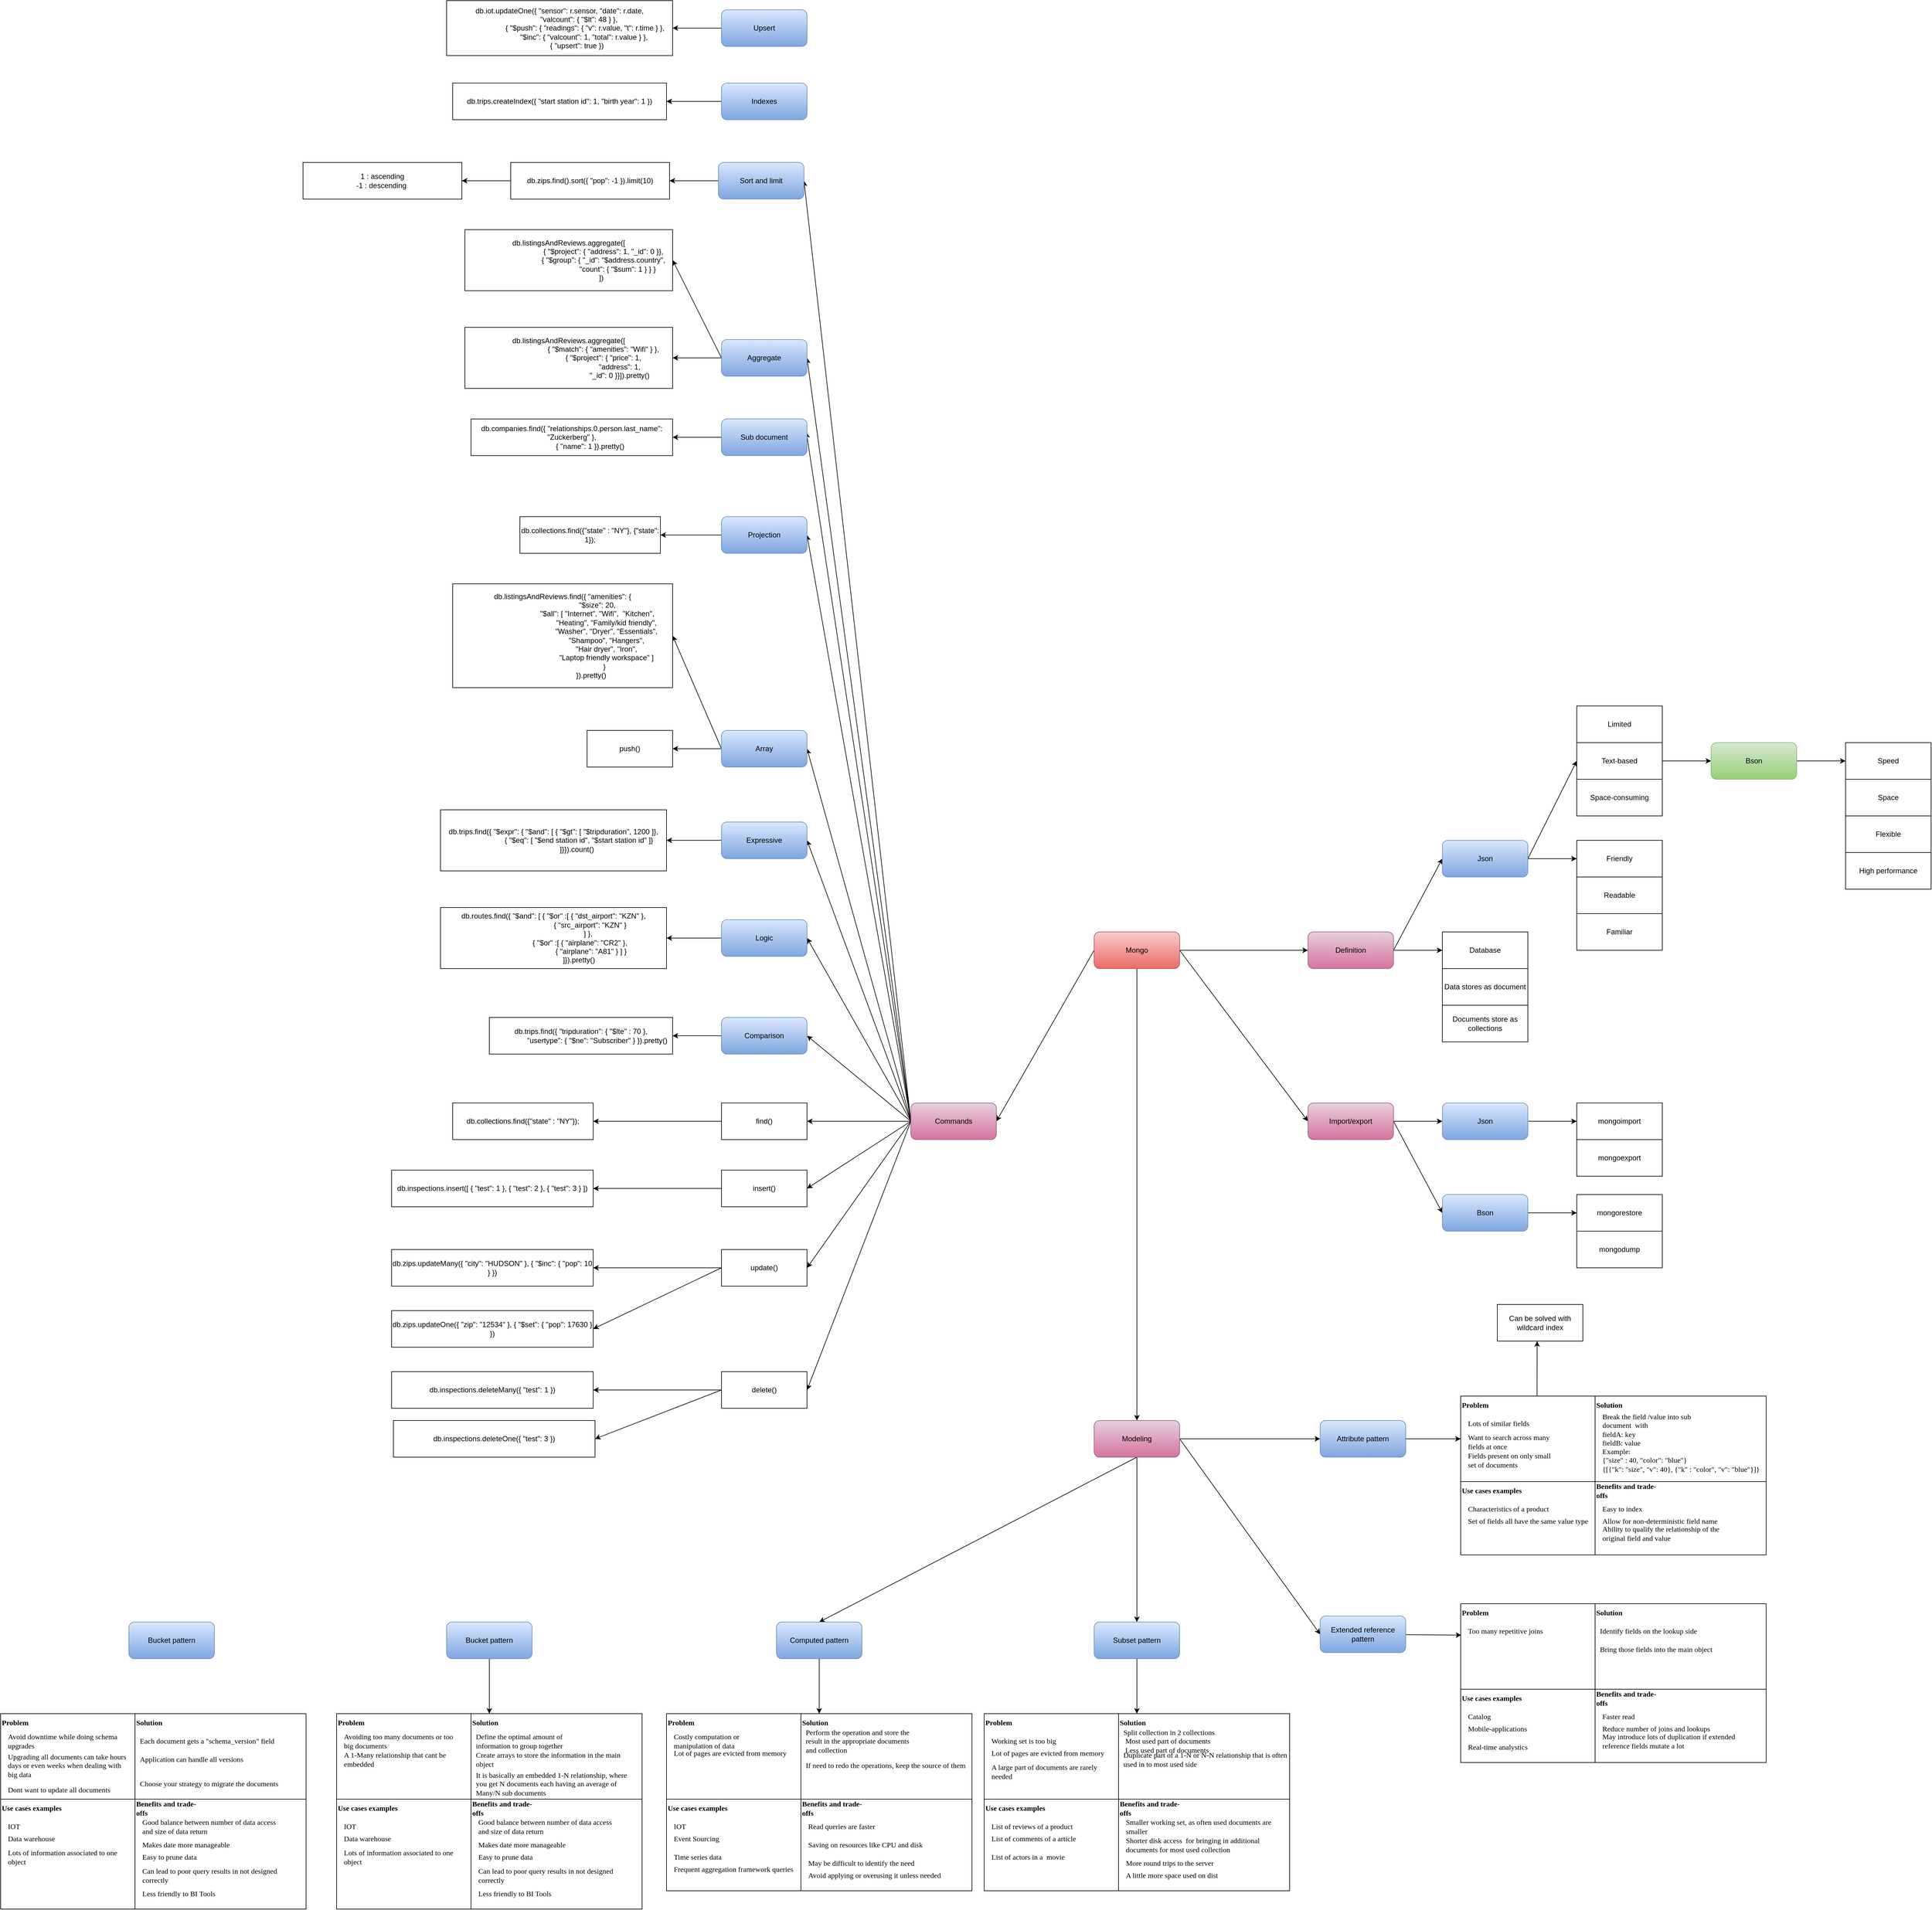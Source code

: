 <mxfile version="15.4.3" type="github">
  <diagram id="vCIeHMtV7OoR4bKzs3Se" name="Page-1">
    <mxGraphModel dx="3018" dy="3072" grid="1" gridSize="10" guides="1" tooltips="1" connect="1" arrows="1" fold="1" page="1" pageScale="1" pageWidth="827" pageHeight="1169" math="0" shadow="0">
      <root>
        <mxCell id="0" />
        <mxCell id="1" parent="0" />
        <mxCell id="be_BAzCO2mw0nIDdy5Vo-3" value="" style="edgeStyle=orthogonalEdgeStyle;rounded=0;orthogonalLoop=1;jettySize=auto;html=1;" edge="1" parent="1" source="be_BAzCO2mw0nIDdy5Vo-1" target="be_BAzCO2mw0nIDdy5Vo-2">
          <mxGeometry relative="1" as="geometry" />
        </mxCell>
        <mxCell id="be_BAzCO2mw0nIDdy5Vo-29" style="edgeStyle=none;rounded=0;orthogonalLoop=1;jettySize=auto;html=1;exitX=1;exitY=0.5;exitDx=0;exitDy=0;entryX=0;entryY=0.5;entryDx=0;entryDy=0;" edge="1" parent="1" source="be_BAzCO2mw0nIDdy5Vo-1" target="be_BAzCO2mw0nIDdy5Vo-28">
          <mxGeometry relative="1" as="geometry" />
        </mxCell>
        <mxCell id="be_BAzCO2mw0nIDdy5Vo-41" style="edgeStyle=none;rounded=0;orthogonalLoop=1;jettySize=auto;html=1;exitX=0;exitY=0.5;exitDx=0;exitDy=0;entryX=1;entryY=0.5;entryDx=0;entryDy=0;" edge="1" parent="1" source="be_BAzCO2mw0nIDdy5Vo-1" target="be_BAzCO2mw0nIDdy5Vo-40">
          <mxGeometry relative="1" as="geometry" />
        </mxCell>
        <mxCell id="be_BAzCO2mw0nIDdy5Vo-111" value="" style="edgeStyle=none;rounded=0;orthogonalLoop=1;jettySize=auto;html=1;fontFamily=Verdana;" edge="1" parent="1" source="be_BAzCO2mw0nIDdy5Vo-1" target="be_BAzCO2mw0nIDdy5Vo-110">
          <mxGeometry relative="1" as="geometry" />
        </mxCell>
        <mxCell id="be_BAzCO2mw0nIDdy5Vo-1" value="Mongo" style="rounded=1;whiteSpace=wrap;html=1;gradientColor=#ea6b66;fillColor=#f8cecc;strokeColor=#b85450;" vertex="1" parent="1">
          <mxGeometry x="320" y="320" width="140" height="60" as="geometry" />
        </mxCell>
        <mxCell id="be_BAzCO2mw0nIDdy5Vo-5" value="" style="edgeStyle=orthogonalEdgeStyle;rounded=0;orthogonalLoop=1;jettySize=auto;html=1;" edge="1" parent="1" source="be_BAzCO2mw0nIDdy5Vo-2" target="be_BAzCO2mw0nIDdy5Vo-4">
          <mxGeometry relative="1" as="geometry" />
        </mxCell>
        <mxCell id="be_BAzCO2mw0nIDdy5Vo-17" style="edgeStyle=none;rounded=0;orthogonalLoop=1;jettySize=auto;html=1;exitX=1;exitY=0.5;exitDx=0;exitDy=0;entryX=0;entryY=0.5;entryDx=0;entryDy=0;" edge="1" parent="1" source="be_BAzCO2mw0nIDdy5Vo-2" target="be_BAzCO2mw0nIDdy5Vo-10">
          <mxGeometry relative="1" as="geometry" />
        </mxCell>
        <mxCell id="be_BAzCO2mw0nIDdy5Vo-2" value="Definition" style="rounded=1;whiteSpace=wrap;html=1;gradientColor=#d5739d;fillColor=#e6d0de;strokeColor=#996185;" vertex="1" parent="1">
          <mxGeometry x="670" y="320" width="140" height="60" as="geometry" />
        </mxCell>
        <mxCell id="be_BAzCO2mw0nIDdy5Vo-4" value="Database" style="rounded=0;whiteSpace=wrap;html=1;" vertex="1" parent="1">
          <mxGeometry x="890" y="320" width="140" height="60" as="geometry" />
        </mxCell>
        <mxCell id="be_BAzCO2mw0nIDdy5Vo-6" value="Data stores as document" style="rounded=0;whiteSpace=wrap;html=1;" vertex="1" parent="1">
          <mxGeometry x="890" y="380" width="140" height="60" as="geometry" />
        </mxCell>
        <mxCell id="be_BAzCO2mw0nIDdy5Vo-7" value="Documents store as collections" style="rounded=0;whiteSpace=wrap;html=1;" vertex="1" parent="1">
          <mxGeometry x="890" y="440" width="140" height="60" as="geometry" />
        </mxCell>
        <mxCell id="be_BAzCO2mw0nIDdy5Vo-12" value="" style="edgeStyle=orthogonalEdgeStyle;rounded=0;orthogonalLoop=1;jettySize=auto;html=1;" edge="1" parent="1" source="be_BAzCO2mw0nIDdy5Vo-10" target="be_BAzCO2mw0nIDdy5Vo-11">
          <mxGeometry relative="1" as="geometry" />
        </mxCell>
        <mxCell id="be_BAzCO2mw0nIDdy5Vo-16" style="rounded=0;orthogonalLoop=1;jettySize=auto;html=1;exitX=1;exitY=0.5;exitDx=0;exitDy=0;entryX=0;entryY=0.5;entryDx=0;entryDy=0;" edge="1" parent="1" source="be_BAzCO2mw0nIDdy5Vo-10" target="be_BAzCO2mw0nIDdy5Vo-15">
          <mxGeometry relative="1" as="geometry" />
        </mxCell>
        <mxCell id="be_BAzCO2mw0nIDdy5Vo-10" value="Json" style="rounded=1;whiteSpace=wrap;html=1;gradientColor=#7ea6e0;fillColor=#dae8fc;strokeColor=#6c8ebf;" vertex="1" parent="1">
          <mxGeometry x="890" y="170" width="140" height="60" as="geometry" />
        </mxCell>
        <mxCell id="be_BAzCO2mw0nIDdy5Vo-11" value="Friendly" style="rounded=0;whiteSpace=wrap;html=1;" vertex="1" parent="1">
          <mxGeometry x="1110" y="170" width="140" height="60" as="geometry" />
        </mxCell>
        <mxCell id="be_BAzCO2mw0nIDdy5Vo-13" value="Readable" style="rounded=0;whiteSpace=wrap;html=1;" vertex="1" parent="1">
          <mxGeometry x="1110" y="230" width="140" height="60" as="geometry" />
        </mxCell>
        <mxCell id="be_BAzCO2mw0nIDdy5Vo-14" value="Familiar" style="rounded=0;whiteSpace=wrap;html=1;" vertex="1" parent="1">
          <mxGeometry x="1110" y="290" width="140" height="60" as="geometry" />
        </mxCell>
        <mxCell id="be_BAzCO2mw0nIDdy5Vo-21" value="" style="edgeStyle=none;rounded=0;orthogonalLoop=1;jettySize=auto;html=1;" edge="1" parent="1" source="be_BAzCO2mw0nIDdy5Vo-15" target="be_BAzCO2mw0nIDdy5Vo-20">
          <mxGeometry relative="1" as="geometry" />
        </mxCell>
        <mxCell id="be_BAzCO2mw0nIDdy5Vo-15" value="Text-based" style="rounded=0;whiteSpace=wrap;html=1;" vertex="1" parent="1">
          <mxGeometry x="1110" y="10" width="140" height="60" as="geometry" />
        </mxCell>
        <mxCell id="be_BAzCO2mw0nIDdy5Vo-18" value="Space-consuming" style="rounded=0;whiteSpace=wrap;html=1;" vertex="1" parent="1">
          <mxGeometry x="1110" y="70" width="140" height="60" as="geometry" />
        </mxCell>
        <mxCell id="be_BAzCO2mw0nIDdy5Vo-19" value="Limited" style="rounded=0;whiteSpace=wrap;html=1;" vertex="1" parent="1">
          <mxGeometry x="1110" y="-50" width="140" height="60" as="geometry" />
        </mxCell>
        <mxCell id="be_BAzCO2mw0nIDdy5Vo-23" value="" style="edgeStyle=none;rounded=0;orthogonalLoop=1;jettySize=auto;html=1;" edge="1" parent="1" source="be_BAzCO2mw0nIDdy5Vo-20" target="be_BAzCO2mw0nIDdy5Vo-22">
          <mxGeometry relative="1" as="geometry" />
        </mxCell>
        <mxCell id="be_BAzCO2mw0nIDdy5Vo-20" value="Bson" style="rounded=1;whiteSpace=wrap;html=1;gradientColor=#97d077;fillColor=#d5e8d4;strokeColor=#82b366;" vertex="1" parent="1">
          <mxGeometry x="1330" y="10" width="140" height="60" as="geometry" />
        </mxCell>
        <mxCell id="be_BAzCO2mw0nIDdy5Vo-22" value="Speed" style="rounded=0;whiteSpace=wrap;html=1;" vertex="1" parent="1">
          <mxGeometry x="1550" y="10" width="140" height="60" as="geometry" />
        </mxCell>
        <mxCell id="be_BAzCO2mw0nIDdy5Vo-24" value="Space" style="rounded=0;whiteSpace=wrap;html=1;" vertex="1" parent="1">
          <mxGeometry x="1550" y="70" width="140" height="60" as="geometry" />
        </mxCell>
        <mxCell id="be_BAzCO2mw0nIDdy5Vo-26" value="Flexible" style="rounded=0;whiteSpace=wrap;html=1;" vertex="1" parent="1">
          <mxGeometry x="1550" y="130" width="140" height="60" as="geometry" />
        </mxCell>
        <mxCell id="be_BAzCO2mw0nIDdy5Vo-27" value="High performance" style="rounded=0;whiteSpace=wrap;html=1;" vertex="1" parent="1">
          <mxGeometry x="1550" y="190" width="140" height="60" as="geometry" />
        </mxCell>
        <mxCell id="be_BAzCO2mw0nIDdy5Vo-31" value="" style="edgeStyle=none;rounded=0;orthogonalLoop=1;jettySize=auto;html=1;" edge="1" parent="1" source="be_BAzCO2mw0nIDdy5Vo-28" target="be_BAzCO2mw0nIDdy5Vo-30">
          <mxGeometry relative="1" as="geometry" />
        </mxCell>
        <mxCell id="be_BAzCO2mw0nIDdy5Vo-33" style="edgeStyle=none;rounded=0;orthogonalLoop=1;jettySize=auto;html=1;exitX=1;exitY=0.5;exitDx=0;exitDy=0;entryX=0;entryY=0.5;entryDx=0;entryDy=0;" edge="1" parent="1" source="be_BAzCO2mw0nIDdy5Vo-28" target="be_BAzCO2mw0nIDdy5Vo-32">
          <mxGeometry relative="1" as="geometry" />
        </mxCell>
        <mxCell id="be_BAzCO2mw0nIDdy5Vo-28" value="Import/export" style="rounded=1;whiteSpace=wrap;html=1;gradientColor=#d5739d;fillColor=#e6d0de;strokeColor=#996185;" vertex="1" parent="1">
          <mxGeometry x="670" y="600" width="140" height="60" as="geometry" />
        </mxCell>
        <mxCell id="be_BAzCO2mw0nIDdy5Vo-35" value="" style="edgeStyle=none;rounded=0;orthogonalLoop=1;jettySize=auto;html=1;" edge="1" parent="1" source="be_BAzCO2mw0nIDdy5Vo-30" target="be_BAzCO2mw0nIDdy5Vo-34">
          <mxGeometry relative="1" as="geometry" />
        </mxCell>
        <mxCell id="be_BAzCO2mw0nIDdy5Vo-30" value="Json" style="rounded=1;whiteSpace=wrap;html=1;gradientColor=#7ea6e0;fillColor=#dae8fc;strokeColor=#6c8ebf;" vertex="1" parent="1">
          <mxGeometry x="890" y="600" width="140" height="60" as="geometry" />
        </mxCell>
        <mxCell id="be_BAzCO2mw0nIDdy5Vo-38" value="" style="edgeStyle=none;rounded=0;orthogonalLoop=1;jettySize=auto;html=1;" edge="1" parent="1" source="be_BAzCO2mw0nIDdy5Vo-32" target="be_BAzCO2mw0nIDdy5Vo-37">
          <mxGeometry relative="1" as="geometry" />
        </mxCell>
        <mxCell id="be_BAzCO2mw0nIDdy5Vo-32" value="Bson" style="rounded=1;whiteSpace=wrap;html=1;gradientColor=#7ea6e0;fillColor=#dae8fc;strokeColor=#6c8ebf;" vertex="1" parent="1">
          <mxGeometry x="890" y="750" width="140" height="60" as="geometry" />
        </mxCell>
        <mxCell id="be_BAzCO2mw0nIDdy5Vo-34" value="mongoimport" style="rounded=0;whiteSpace=wrap;html=1;" vertex="1" parent="1">
          <mxGeometry x="1110" y="600" width="140" height="60" as="geometry" />
        </mxCell>
        <mxCell id="be_BAzCO2mw0nIDdy5Vo-36" value="mongoexport" style="rounded=0;whiteSpace=wrap;html=1;" vertex="1" parent="1">
          <mxGeometry x="1110" y="660" width="140" height="60" as="geometry" />
        </mxCell>
        <mxCell id="be_BAzCO2mw0nIDdy5Vo-37" value="mongorestore" style="rounded=0;whiteSpace=wrap;html=1;" vertex="1" parent="1">
          <mxGeometry x="1110" y="750" width="140" height="60" as="geometry" />
        </mxCell>
        <mxCell id="be_BAzCO2mw0nIDdy5Vo-39" value="mongodump" style="rounded=0;whiteSpace=wrap;html=1;" vertex="1" parent="1">
          <mxGeometry x="1110" y="810" width="140" height="60" as="geometry" />
        </mxCell>
        <mxCell id="be_BAzCO2mw0nIDdy5Vo-43" value="" style="edgeStyle=none;rounded=0;orthogonalLoop=1;jettySize=auto;html=1;" edge="1" parent="1" source="be_BAzCO2mw0nIDdy5Vo-40" target="be_BAzCO2mw0nIDdy5Vo-42">
          <mxGeometry relative="1" as="geometry" />
        </mxCell>
        <mxCell id="be_BAzCO2mw0nIDdy5Vo-51" style="edgeStyle=none;rounded=0;orthogonalLoop=1;jettySize=auto;html=1;exitX=0;exitY=0.5;exitDx=0;exitDy=0;entryX=1;entryY=0.5;entryDx=0;entryDy=0;fontFamily=Verdana;" edge="1" parent="1" source="be_BAzCO2mw0nIDdy5Vo-40" target="be_BAzCO2mw0nIDdy5Vo-46">
          <mxGeometry relative="1" as="geometry" />
        </mxCell>
        <mxCell id="be_BAzCO2mw0nIDdy5Vo-53" style="edgeStyle=none;rounded=0;orthogonalLoop=1;jettySize=auto;html=1;exitX=0;exitY=0.5;exitDx=0;exitDy=0;entryX=1;entryY=0.5;entryDx=0;entryDy=0;fontFamily=Verdana;" edge="1" parent="1" source="be_BAzCO2mw0nIDdy5Vo-40" target="be_BAzCO2mw0nIDdy5Vo-52">
          <mxGeometry relative="1" as="geometry" />
        </mxCell>
        <mxCell id="be_BAzCO2mw0nIDdy5Vo-59" style="edgeStyle=none;rounded=0;orthogonalLoop=1;jettySize=auto;html=1;exitX=0;exitY=0.5;exitDx=0;exitDy=0;entryX=1;entryY=0.5;entryDx=0;entryDy=0;fontFamily=Verdana;" edge="1" parent="1" source="be_BAzCO2mw0nIDdy5Vo-40" target="be_BAzCO2mw0nIDdy5Vo-58">
          <mxGeometry relative="1" as="geometry" />
        </mxCell>
        <mxCell id="be_BAzCO2mw0nIDdy5Vo-65" style="edgeStyle=none;rounded=0;orthogonalLoop=1;jettySize=auto;html=1;exitX=0;exitY=0.5;exitDx=0;exitDy=0;entryX=1;entryY=0.5;entryDx=0;entryDy=0;fontFamily=Verdana;" edge="1" parent="1" source="be_BAzCO2mw0nIDdy5Vo-40" target="be_BAzCO2mw0nIDdy5Vo-64">
          <mxGeometry relative="1" as="geometry" />
        </mxCell>
        <mxCell id="be_BAzCO2mw0nIDdy5Vo-69" style="edgeStyle=none;rounded=0;orthogonalLoop=1;jettySize=auto;html=1;exitX=0;exitY=0.5;exitDx=0;exitDy=0;entryX=1;entryY=0.5;entryDx=0;entryDy=0;fontFamily=Verdana;" edge="1" parent="1" source="be_BAzCO2mw0nIDdy5Vo-40" target="be_BAzCO2mw0nIDdy5Vo-68">
          <mxGeometry relative="1" as="geometry" />
        </mxCell>
        <mxCell id="be_BAzCO2mw0nIDdy5Vo-73" style="edgeStyle=none;rounded=0;orthogonalLoop=1;jettySize=auto;html=1;exitX=0;exitY=0.5;exitDx=0;exitDy=0;entryX=1;entryY=0.5;entryDx=0;entryDy=0;fontFamily=Verdana;" edge="1" parent="1" source="be_BAzCO2mw0nIDdy5Vo-40" target="be_BAzCO2mw0nIDdy5Vo-72">
          <mxGeometry relative="1" as="geometry" />
        </mxCell>
        <mxCell id="be_BAzCO2mw0nIDdy5Vo-77" style="edgeStyle=none;rounded=0;orthogonalLoop=1;jettySize=auto;html=1;exitX=0;exitY=0.5;exitDx=0;exitDy=0;entryX=1;entryY=0.5;entryDx=0;entryDy=0;fontFamily=Verdana;" edge="1" parent="1" source="be_BAzCO2mw0nIDdy5Vo-40" target="be_BAzCO2mw0nIDdy5Vo-76">
          <mxGeometry relative="1" as="geometry" />
        </mxCell>
        <mxCell id="be_BAzCO2mw0nIDdy5Vo-85" style="edgeStyle=none;rounded=0;orthogonalLoop=1;jettySize=auto;html=1;exitX=0;exitY=0.5;exitDx=0;exitDy=0;entryX=1;entryY=0.5;entryDx=0;entryDy=0;fontFamily=Verdana;" edge="1" parent="1" source="be_BAzCO2mw0nIDdy5Vo-40" target="be_BAzCO2mw0nIDdy5Vo-82">
          <mxGeometry relative="1" as="geometry" />
        </mxCell>
        <mxCell id="be_BAzCO2mw0nIDdy5Vo-87" style="edgeStyle=none;rounded=0;orthogonalLoop=1;jettySize=auto;html=1;exitX=0;exitY=0.5;exitDx=0;exitDy=0;entryX=0.993;entryY=0.367;entryDx=0;entryDy=0;entryPerimeter=0;fontFamily=Verdana;" edge="1" parent="1" source="be_BAzCO2mw0nIDdy5Vo-40" target="be_BAzCO2mw0nIDdy5Vo-86">
          <mxGeometry relative="1" as="geometry" />
        </mxCell>
        <mxCell id="be_BAzCO2mw0nIDdy5Vo-96" style="edgeStyle=none;rounded=0;orthogonalLoop=1;jettySize=auto;html=1;exitX=0;exitY=0.5;exitDx=0;exitDy=0;entryX=1;entryY=0.5;entryDx=0;entryDy=0;fontFamily=Verdana;" edge="1" parent="1" source="be_BAzCO2mw0nIDdy5Vo-40" target="be_BAzCO2mw0nIDdy5Vo-90">
          <mxGeometry relative="1" as="geometry" />
        </mxCell>
        <mxCell id="be_BAzCO2mw0nIDdy5Vo-103" style="edgeStyle=none;rounded=0;orthogonalLoop=1;jettySize=auto;html=1;exitX=0;exitY=0.5;exitDx=0;exitDy=0;entryX=1;entryY=0.5;entryDx=0;entryDy=0;fontFamily=Verdana;" edge="1" parent="1" source="be_BAzCO2mw0nIDdy5Vo-40" target="be_BAzCO2mw0nIDdy5Vo-97">
          <mxGeometry relative="1" as="geometry" />
        </mxCell>
        <mxCell id="be_BAzCO2mw0nIDdy5Vo-40" value="Commands" style="rounded=1;whiteSpace=wrap;html=1;gradientColor=#d5739d;fillColor=#e6d0de;strokeColor=#996185;" vertex="1" parent="1">
          <mxGeometry x="20" y="600" width="140" height="60" as="geometry" />
        </mxCell>
        <mxCell id="be_BAzCO2mw0nIDdy5Vo-45" value="" style="edgeStyle=none;rounded=0;orthogonalLoop=1;jettySize=auto;html=1;" edge="1" parent="1" source="be_BAzCO2mw0nIDdy5Vo-42" target="be_BAzCO2mw0nIDdy5Vo-44">
          <mxGeometry relative="1" as="geometry" />
        </mxCell>
        <mxCell id="be_BAzCO2mw0nIDdy5Vo-42" value="find()" style="rounded=0;whiteSpace=wrap;html=1;" vertex="1" parent="1">
          <mxGeometry x="-290" y="600" width="140" height="60" as="geometry" />
        </mxCell>
        <mxCell id="be_BAzCO2mw0nIDdy5Vo-44" value="db.collections.find({&quot;state&quot; : &quot;NY&quot;});" style="rounded=0;whiteSpace=wrap;html=1;" vertex="1" parent="1">
          <mxGeometry x="-730" y="600" width="230" height="60" as="geometry" />
        </mxCell>
        <mxCell id="be_BAzCO2mw0nIDdy5Vo-48" value="" style="edgeStyle=none;rounded=0;orthogonalLoop=1;jettySize=auto;html=1;entryX=1;entryY=0.5;entryDx=0;entryDy=0;" edge="1" parent="1" source="be_BAzCO2mw0nIDdy5Vo-46" target="be_BAzCO2mw0nIDdy5Vo-50">
          <mxGeometry relative="1" as="geometry">
            <mxPoint x="-371.643" y="850" as="targetPoint" />
          </mxGeometry>
        </mxCell>
        <mxCell id="be_BAzCO2mw0nIDdy5Vo-46" value="insert()" style="rounded=0;whiteSpace=wrap;html=1;" vertex="1" parent="1">
          <mxGeometry x="-290" y="710" width="140" height="60" as="geometry" />
        </mxCell>
        <mxCell id="be_BAzCO2mw0nIDdy5Vo-50" value="db.inspections.insert([ { &quot;test&quot;: 1 }, { &quot;test&quot;: 2 }, { &quot;test&quot;: 3 } ])" style="rounded=0;whiteSpace=wrap;html=1;" vertex="1" parent="1">
          <mxGeometry x="-830" y="710" width="330" height="60" as="geometry" />
        </mxCell>
        <mxCell id="be_BAzCO2mw0nIDdy5Vo-55" value="" style="edgeStyle=none;rounded=0;orthogonalLoop=1;jettySize=auto;html=1;fontFamily=Verdana;" edge="1" parent="1" source="be_BAzCO2mw0nIDdy5Vo-52" target="be_BAzCO2mw0nIDdy5Vo-54">
          <mxGeometry relative="1" as="geometry" />
        </mxCell>
        <mxCell id="be_BAzCO2mw0nIDdy5Vo-57" style="edgeStyle=none;rounded=0;orthogonalLoop=1;jettySize=auto;html=1;exitX=0;exitY=0.5;exitDx=0;exitDy=0;entryX=1;entryY=0.5;entryDx=0;entryDy=0;fontFamily=Verdana;" edge="1" parent="1" source="be_BAzCO2mw0nIDdy5Vo-52" target="be_BAzCO2mw0nIDdy5Vo-56">
          <mxGeometry relative="1" as="geometry" />
        </mxCell>
        <mxCell id="be_BAzCO2mw0nIDdy5Vo-52" value="update()" style="rounded=0;whiteSpace=wrap;html=1;" vertex="1" parent="1">
          <mxGeometry x="-290" y="840" width="140" height="60" as="geometry" />
        </mxCell>
        <mxCell id="be_BAzCO2mw0nIDdy5Vo-54" value="db.zips.updateMany({ &quot;city&quot;: &quot;HUDSON&quot; }, { &quot;$inc&quot;: { &quot;pop&quot;: 10 } })" style="rounded=0;whiteSpace=wrap;html=1;" vertex="1" parent="1">
          <mxGeometry x="-830" y="840" width="330" height="60" as="geometry" />
        </mxCell>
        <mxCell id="be_BAzCO2mw0nIDdy5Vo-56" value="db.zips.updateOne({ &quot;zip&quot;: &quot;12534&quot; }, { &quot;$set&quot;: { &quot;pop&quot;: 17630 } })" style="rounded=0;whiteSpace=wrap;html=1;" vertex="1" parent="1">
          <mxGeometry x="-830" y="940" width="330" height="60" as="geometry" />
        </mxCell>
        <mxCell id="be_BAzCO2mw0nIDdy5Vo-61" style="edgeStyle=none;rounded=0;orthogonalLoop=1;jettySize=auto;html=1;entryX=1;entryY=0.5;entryDx=0;entryDy=0;fontFamily=Verdana;" edge="1" parent="1" source="be_BAzCO2mw0nIDdy5Vo-58" target="be_BAzCO2mw0nIDdy5Vo-60">
          <mxGeometry relative="1" as="geometry" />
        </mxCell>
        <mxCell id="be_BAzCO2mw0nIDdy5Vo-63" style="edgeStyle=none;rounded=0;orthogonalLoop=1;jettySize=auto;html=1;exitX=0;exitY=0.5;exitDx=0;exitDy=0;entryX=1;entryY=0.5;entryDx=0;entryDy=0;fontFamily=Verdana;" edge="1" parent="1" source="be_BAzCO2mw0nIDdy5Vo-58" target="be_BAzCO2mw0nIDdy5Vo-62">
          <mxGeometry relative="1" as="geometry" />
        </mxCell>
        <mxCell id="be_BAzCO2mw0nIDdy5Vo-58" value="delete()" style="rounded=0;whiteSpace=wrap;html=1;" vertex="1" parent="1">
          <mxGeometry x="-290" y="1040" width="140" height="60" as="geometry" />
        </mxCell>
        <mxCell id="be_BAzCO2mw0nIDdy5Vo-60" value="db.inspections.deleteMany({ &quot;test&quot;: 1 })" style="rounded=0;whiteSpace=wrap;html=1;" vertex="1" parent="1">
          <mxGeometry x="-830" y="1040" width="330" height="60" as="geometry" />
        </mxCell>
        <mxCell id="be_BAzCO2mw0nIDdy5Vo-62" value="db.inspections.deleteOne({ &quot;test&quot;: 3 })" style="rounded=0;whiteSpace=wrap;html=1;" vertex="1" parent="1">
          <mxGeometry x="-827" y="1120" width="330" height="60" as="geometry" />
        </mxCell>
        <mxCell id="be_BAzCO2mw0nIDdy5Vo-67" value="" style="edgeStyle=none;rounded=0;orthogonalLoop=1;jettySize=auto;html=1;fontFamily=Verdana;" edge="1" parent="1" source="be_BAzCO2mw0nIDdy5Vo-64" target="be_BAzCO2mw0nIDdy5Vo-66">
          <mxGeometry relative="1" as="geometry" />
        </mxCell>
        <mxCell id="be_BAzCO2mw0nIDdy5Vo-64" value="Comparison" style="rounded=1;whiteSpace=wrap;html=1;gradientColor=#7ea6e0;fillColor=#dae8fc;strokeColor=#6c8ebf;" vertex="1" parent="1">
          <mxGeometry x="-290" y="460" width="140" height="60" as="geometry" />
        </mxCell>
        <mxCell id="be_BAzCO2mw0nIDdy5Vo-66" value="db.trips.find({ &quot;tripduration&quot;: { &quot;$lte&quot; : 70 },&#xa;                &quot;usertype&quot;: { &quot;$ne&quot;: &quot;Subscriber&quot; } }).pretty()" style="rounded=0;whiteSpace=wrap;html=1;" vertex="1" parent="1">
          <mxGeometry x="-670" y="460" width="300" height="60" as="geometry" />
        </mxCell>
        <mxCell id="be_BAzCO2mw0nIDdy5Vo-71" value="" style="edgeStyle=none;rounded=0;orthogonalLoop=1;jettySize=auto;html=1;fontFamily=Verdana;" edge="1" parent="1" source="be_BAzCO2mw0nIDdy5Vo-68" target="be_BAzCO2mw0nIDdy5Vo-70">
          <mxGeometry relative="1" as="geometry" />
        </mxCell>
        <mxCell id="be_BAzCO2mw0nIDdy5Vo-68" value="Logic" style="rounded=1;whiteSpace=wrap;html=1;gradientColor=#7ea6e0;fillColor=#dae8fc;strokeColor=#6c8ebf;" vertex="1" parent="1">
          <mxGeometry x="-290" y="300" width="140" height="60" as="geometry" />
        </mxCell>
        <mxCell id="be_BAzCO2mw0nIDdy5Vo-70" value="db.routes.find({ &quot;$and&quot;: [ { &quot;$or&quot; :[ { &quot;dst_airport&quot;: &quot;KZN&quot; },&#xa;                                    { &quot;src_airport&quot;: &quot;KZN&quot; }&#xa;                                  ] },&#xa;                          { &quot;$or&quot; :[ { &quot;airplane&quot;: &quot;CR2&quot; },&#xa;                                     { &quot;airplane&quot;: &quot;A81&quot; } ] }&#xa;                         ]}).pretty()" style="rounded=0;whiteSpace=wrap;html=1;" vertex="1" parent="1">
          <mxGeometry x="-750" y="280" width="370" height="100" as="geometry" />
        </mxCell>
        <mxCell id="be_BAzCO2mw0nIDdy5Vo-75" value="" style="edgeStyle=none;rounded=0;orthogonalLoop=1;jettySize=auto;html=1;fontFamily=Verdana;" edge="1" parent="1" source="be_BAzCO2mw0nIDdy5Vo-72" target="be_BAzCO2mw0nIDdy5Vo-74">
          <mxGeometry relative="1" as="geometry" />
        </mxCell>
        <mxCell id="be_BAzCO2mw0nIDdy5Vo-72" value="Expressive" style="rounded=1;whiteSpace=wrap;html=1;gradientColor=#7ea6e0;fillColor=#dae8fc;strokeColor=#6c8ebf;" vertex="1" parent="1">
          <mxGeometry x="-290" y="140" width="140" height="60" as="geometry" />
        </mxCell>
        <mxCell id="be_BAzCO2mw0nIDdy5Vo-74" value="db.trips.find({ &quot;$expr&quot;: { &quot;$and&quot;: [ { &quot;$gt&quot;: [ &quot;$tripduration&quot;, 1200 ]},&#xa;                         { &quot;$eq&quot;: [ &quot;$end station id&quot;, &quot;$start station id&quot; ]}&#xa;                       ]}}).count()" style="rounded=0;whiteSpace=wrap;html=1;" vertex="1" parent="1">
          <mxGeometry x="-750" y="120" width="370" height="100" as="geometry" />
        </mxCell>
        <mxCell id="be_BAzCO2mw0nIDdy5Vo-79" value="" style="edgeStyle=none;rounded=0;orthogonalLoop=1;jettySize=auto;html=1;fontFamily=Verdana;" edge="1" parent="1" source="be_BAzCO2mw0nIDdy5Vo-76" target="be_BAzCO2mw0nIDdy5Vo-78">
          <mxGeometry relative="1" as="geometry" />
        </mxCell>
        <mxCell id="be_BAzCO2mw0nIDdy5Vo-81" style="edgeStyle=none;rounded=0;orthogonalLoop=1;jettySize=auto;html=1;exitX=0;exitY=0.5;exitDx=0;exitDy=0;entryX=1;entryY=0.5;entryDx=0;entryDy=0;fontFamily=Verdana;" edge="1" parent="1" source="be_BAzCO2mw0nIDdy5Vo-76" target="be_BAzCO2mw0nIDdy5Vo-80">
          <mxGeometry relative="1" as="geometry" />
        </mxCell>
        <mxCell id="be_BAzCO2mw0nIDdy5Vo-76" value="Array" style="rounded=1;whiteSpace=wrap;html=1;gradientColor=#7ea6e0;fillColor=#dae8fc;strokeColor=#6c8ebf;" vertex="1" parent="1">
          <mxGeometry x="-290" y="-10" width="140" height="60" as="geometry" />
        </mxCell>
        <mxCell id="be_BAzCO2mw0nIDdy5Vo-78" value="push()" style="rounded=0;whiteSpace=wrap;html=1;" vertex="1" parent="1">
          <mxGeometry x="-510" y="-10" width="140" height="60" as="geometry" />
        </mxCell>
        <mxCell id="be_BAzCO2mw0nIDdy5Vo-80" value="db.listingsAndReviews.find({ &quot;amenities&quot;: {&#xa;                                  &quot;$size&quot;: 20,&#xa;                                  &quot;$all&quot;: [ &quot;Internet&quot;, &quot;Wifi&quot;,  &quot;Kitchen&quot;,&#xa;                                           &quot;Heating&quot;, &quot;Family/kid friendly&quot;,&#xa;                                           &quot;Washer&quot;, &quot;Dryer&quot;, &quot;Essentials&quot;,&#xa;                                           &quot;Shampoo&quot;, &quot;Hangers&quot;,&#xa;                                           &quot;Hair dryer&quot;, &quot;Iron&quot;,&#xa;                                           &quot;Laptop friendly workspace&quot; ]&#xa;                                         }&#xa;                            }).pretty()" style="rounded=0;whiteSpace=wrap;html=1;" vertex="1" parent="1">
          <mxGeometry x="-730" y="-250" width="360" height="170" as="geometry" />
        </mxCell>
        <mxCell id="be_BAzCO2mw0nIDdy5Vo-84" value="" style="edgeStyle=none;rounded=0;orthogonalLoop=1;jettySize=auto;html=1;fontFamily=Verdana;" edge="1" parent="1" source="be_BAzCO2mw0nIDdy5Vo-82" target="be_BAzCO2mw0nIDdy5Vo-83">
          <mxGeometry relative="1" as="geometry" />
        </mxCell>
        <mxCell id="be_BAzCO2mw0nIDdy5Vo-82" value="Projection" style="rounded=1;whiteSpace=wrap;html=1;gradientColor=#7ea6e0;fillColor=#dae8fc;strokeColor=#6c8ebf;" vertex="1" parent="1">
          <mxGeometry x="-290" y="-360" width="140" height="60" as="geometry" />
        </mxCell>
        <mxCell id="be_BAzCO2mw0nIDdy5Vo-83" value="db.collections.find({&quot;state&quot; : &quot;NY&quot;}, {&quot;state&quot;: 1});" style="rounded=0;whiteSpace=wrap;html=1;" vertex="1" parent="1">
          <mxGeometry x="-620" y="-360" width="230" height="60" as="geometry" />
        </mxCell>
        <mxCell id="be_BAzCO2mw0nIDdy5Vo-89" value="" style="edgeStyle=none;rounded=0;orthogonalLoop=1;jettySize=auto;html=1;fontFamily=Verdana;" edge="1" parent="1" source="be_BAzCO2mw0nIDdy5Vo-86" target="be_BAzCO2mw0nIDdy5Vo-88">
          <mxGeometry relative="1" as="geometry" />
        </mxCell>
        <mxCell id="be_BAzCO2mw0nIDdy5Vo-86" value="Sub document" style="rounded=1;whiteSpace=wrap;html=1;gradientColor=#7ea6e0;fillColor=#dae8fc;strokeColor=#6c8ebf;" vertex="1" parent="1">
          <mxGeometry x="-290" y="-520" width="140" height="60" as="geometry" />
        </mxCell>
        <mxCell id="be_BAzCO2mw0nIDdy5Vo-88" value="db.companies.find({ &quot;relationships.0.person.last_name&quot;: &quot;Zuckerberg&quot; },&#xa;                  { &quot;name&quot;: 1 }).pretty()" style="rounded=0;whiteSpace=wrap;html=1;" vertex="1" parent="1">
          <mxGeometry x="-700" y="-520" width="330" height="60" as="geometry" />
        </mxCell>
        <mxCell id="be_BAzCO2mw0nIDdy5Vo-93" value="" style="edgeStyle=none;rounded=0;orthogonalLoop=1;jettySize=auto;html=1;fontFamily=Verdana;" edge="1" parent="1" source="be_BAzCO2mw0nIDdy5Vo-90" target="be_BAzCO2mw0nIDdy5Vo-92">
          <mxGeometry relative="1" as="geometry" />
        </mxCell>
        <mxCell id="be_BAzCO2mw0nIDdy5Vo-95" style="edgeStyle=none;rounded=0;orthogonalLoop=1;jettySize=auto;html=1;exitX=0;exitY=0.5;exitDx=0;exitDy=0;entryX=1;entryY=0.5;entryDx=0;entryDy=0;fontFamily=Verdana;" edge="1" parent="1" source="be_BAzCO2mw0nIDdy5Vo-90" target="be_BAzCO2mw0nIDdy5Vo-94">
          <mxGeometry relative="1" as="geometry" />
        </mxCell>
        <mxCell id="be_BAzCO2mw0nIDdy5Vo-90" value="Aggregate" style="rounded=1;whiteSpace=wrap;html=1;gradientColor=#7ea6e0;fillColor=#dae8fc;strokeColor=#6c8ebf;" vertex="1" parent="1">
          <mxGeometry x="-290" y="-650" width="140" height="60" as="geometry" />
        </mxCell>
        <mxCell id="be_BAzCO2mw0nIDdy5Vo-92" value="db.listingsAndReviews.aggregate([&#xa;                                  { &quot;$match&quot;: { &quot;amenities&quot;: &quot;Wifi&quot; } },&#xa;                                  { &quot;$project&quot;: { &quot;price&quot;: 1,&#xa;                                                  &quot;address&quot;: 1,&#xa;                                                  &quot;_id&quot;: 0 }}]).pretty()" style="rounded=0;whiteSpace=wrap;html=1;" vertex="1" parent="1">
          <mxGeometry x="-710" y="-670" width="340" height="100" as="geometry" />
        </mxCell>
        <mxCell id="be_BAzCO2mw0nIDdy5Vo-94" value="db.listingsAndReviews.aggregate([&#xa;                                  { &quot;$project&quot;: { &quot;address&quot;: 1, &quot;_id&quot;: 0 }},&#xa;                                  { &quot;$group&quot;: { &quot;_id&quot;: &quot;$address.country&quot;,&#xa;                                                &quot;count&quot;: { &quot;$sum&quot;: 1 } } }&#xa;                                ])" style="rounded=0;whiteSpace=wrap;html=1;" vertex="1" parent="1">
          <mxGeometry x="-710" y="-830" width="340" height="100" as="geometry" />
        </mxCell>
        <mxCell id="be_BAzCO2mw0nIDdy5Vo-99" value="" style="edgeStyle=none;rounded=0;orthogonalLoop=1;jettySize=auto;html=1;fontFamily=Verdana;" edge="1" parent="1" source="be_BAzCO2mw0nIDdy5Vo-97" target="be_BAzCO2mw0nIDdy5Vo-98">
          <mxGeometry relative="1" as="geometry" />
        </mxCell>
        <mxCell id="be_BAzCO2mw0nIDdy5Vo-97" value="Sort and limit" style="rounded=1;whiteSpace=wrap;html=1;gradientColor=#7ea6e0;fillColor=#dae8fc;strokeColor=#6c8ebf;" vertex="1" parent="1">
          <mxGeometry x="-295" y="-940" width="140" height="60" as="geometry" />
        </mxCell>
        <mxCell id="be_BAzCO2mw0nIDdy5Vo-102" value="" style="edgeStyle=none;rounded=0;orthogonalLoop=1;jettySize=auto;html=1;fontFamily=Verdana;" edge="1" parent="1" source="be_BAzCO2mw0nIDdy5Vo-98" target="be_BAzCO2mw0nIDdy5Vo-101">
          <mxGeometry relative="1" as="geometry" />
        </mxCell>
        <mxCell id="be_BAzCO2mw0nIDdy5Vo-98" value="db.zips.find().sort({ &quot;pop&quot;: -1 }).limit(10)" style="rounded=0;whiteSpace=wrap;html=1;" vertex="1" parent="1">
          <mxGeometry x="-635" y="-940" width="260" height="60" as="geometry" />
        </mxCell>
        <mxCell id="be_BAzCO2mw0nIDdy5Vo-101" value="1 : ascending&lt;br&gt;-1 : descending&amp;nbsp;" style="rounded=0;whiteSpace=wrap;html=1;" vertex="1" parent="1">
          <mxGeometry x="-975" y="-940" width="260" height="60" as="geometry" />
        </mxCell>
        <mxCell id="be_BAzCO2mw0nIDdy5Vo-106" value="" style="edgeStyle=none;rounded=0;orthogonalLoop=1;jettySize=auto;html=1;fontFamily=Verdana;" edge="1" parent="1" source="be_BAzCO2mw0nIDdy5Vo-104" target="be_BAzCO2mw0nIDdy5Vo-105">
          <mxGeometry relative="1" as="geometry" />
        </mxCell>
        <mxCell id="be_BAzCO2mw0nIDdy5Vo-104" value="Indexes" style="rounded=1;whiteSpace=wrap;html=1;gradientColor=#7ea6e0;fillColor=#dae8fc;strokeColor=#6c8ebf;" vertex="1" parent="1">
          <mxGeometry x="-290" y="-1070" width="140" height="60" as="geometry" />
        </mxCell>
        <mxCell id="be_BAzCO2mw0nIDdy5Vo-105" value="db.trips.createIndex({ &quot;start station id&quot;: 1, &quot;birth year&quot;: 1 })" style="rounded=0;whiteSpace=wrap;html=1;" vertex="1" parent="1">
          <mxGeometry x="-730" y="-1070" width="350" height="60" as="geometry" />
        </mxCell>
        <mxCell id="be_BAzCO2mw0nIDdy5Vo-109" value="" style="edgeStyle=none;rounded=0;orthogonalLoop=1;jettySize=auto;html=1;fontFamily=Verdana;" edge="1" parent="1" source="be_BAzCO2mw0nIDdy5Vo-107" target="be_BAzCO2mw0nIDdy5Vo-108">
          <mxGeometry relative="1" as="geometry" />
        </mxCell>
        <mxCell id="be_BAzCO2mw0nIDdy5Vo-107" value="Upsert" style="rounded=1;whiteSpace=wrap;html=1;gradientColor=#7ea6e0;fillColor=#dae8fc;strokeColor=#6c8ebf;" vertex="1" parent="1">
          <mxGeometry x="-290" y="-1190" width="140" height="60" as="geometry" />
        </mxCell>
        <mxCell id="be_BAzCO2mw0nIDdy5Vo-108" value="db.iot.updateOne({ &quot;sensor&quot;: r.sensor, &quot;date&quot;: r.date,&#xa;                   &quot;valcount&quot;: { &quot;$lt&quot;: 48 } },&#xa;                         { &quot;$push&quot;: { &quot;readings&quot;: { &quot;v&quot;: r.value, &quot;t&quot;: r.time } },&#xa;                        &quot;$inc&quot;: { &quot;valcount&quot;: 1, &quot;total&quot;: r.value } },&#xa;                 { &quot;upsert&quot;: true })" style="rounded=0;whiteSpace=wrap;html=1;" vertex="1" parent="1">
          <mxGeometry x="-740" y="-1205" width="370" height="90" as="geometry" />
        </mxCell>
        <mxCell id="be_BAzCO2mw0nIDdy5Vo-113" value="" style="edgeStyle=none;rounded=0;orthogonalLoop=1;jettySize=auto;html=1;fontFamily=Verdana;" edge="1" parent="1" source="be_BAzCO2mw0nIDdy5Vo-110" target="be_BAzCO2mw0nIDdy5Vo-112">
          <mxGeometry relative="1" as="geometry" />
        </mxCell>
        <mxCell id="be_BAzCO2mw0nIDdy5Vo-187" style="edgeStyle=none;rounded=0;orthogonalLoop=1;jettySize=auto;html=1;exitX=1;exitY=0.5;exitDx=0;exitDy=0;entryX=0;entryY=0.5;entryDx=0;entryDy=0;fontFamily=Verdana;" edge="1" parent="1" source="be_BAzCO2mw0nIDdy5Vo-110" target="be_BAzCO2mw0nIDdy5Vo-140">
          <mxGeometry relative="1" as="geometry" />
        </mxCell>
        <mxCell id="be_BAzCO2mw0nIDdy5Vo-191" style="edgeStyle=none;rounded=0;orthogonalLoop=1;jettySize=auto;html=1;entryX=0.5;entryY=0;entryDx=0;entryDy=0;fontFamily=Verdana;" edge="1" parent="1" source="be_BAzCO2mw0nIDdy5Vo-110" target="be_BAzCO2mw0nIDdy5Vo-188">
          <mxGeometry relative="1" as="geometry" />
        </mxCell>
        <mxCell id="be_BAzCO2mw0nIDdy5Vo-263" style="edgeStyle=none;rounded=0;orthogonalLoop=1;jettySize=auto;html=1;exitX=0.5;exitY=1;exitDx=0;exitDy=0;entryX=0.5;entryY=0;entryDx=0;entryDy=0;fontFamily=Verdana;" edge="1" parent="1" source="be_BAzCO2mw0nIDdy5Vo-110" target="be_BAzCO2mw0nIDdy5Vo-242">
          <mxGeometry relative="1" as="geometry" />
        </mxCell>
        <mxCell id="be_BAzCO2mw0nIDdy5Vo-110" value="Modeling" style="rounded=1;whiteSpace=wrap;html=1;gradientColor=#d5739d;fillColor=#e6d0de;strokeColor=#996185;" vertex="1" parent="1">
          <mxGeometry x="320" y="1120" width="140" height="60" as="geometry" />
        </mxCell>
        <mxCell id="be_BAzCO2mw0nIDdy5Vo-137" value="" style="edgeStyle=none;rounded=0;orthogonalLoop=1;jettySize=auto;html=1;fontFamily=Verdana;" edge="1" parent="1" source="be_BAzCO2mw0nIDdy5Vo-112">
          <mxGeometry relative="1" as="geometry">
            <mxPoint x="920" y="1150" as="targetPoint" />
          </mxGeometry>
        </mxCell>
        <mxCell id="be_BAzCO2mw0nIDdy5Vo-112" value="Attribute pattern" style="rounded=1;whiteSpace=wrap;html=1;gradientColor=#7ea6e0;fillColor=#dae8fc;strokeColor=#6c8ebf;" vertex="1" parent="1">
          <mxGeometry x="690" y="1120" width="140" height="60" as="geometry" />
        </mxCell>
        <mxCell id="be_BAzCO2mw0nIDdy5Vo-136" value="" style="group" vertex="1" connectable="0" parent="1">
          <mxGeometry x="920" y="1080" width="500" height="260" as="geometry" />
        </mxCell>
        <mxCell id="be_BAzCO2mw0nIDdy5Vo-118" value="" style="shape=internalStorage;whiteSpace=wrap;html=1;backgroundOutline=1;rounded=0;fontFamily=Verdana;dx=220;dy=140;" vertex="1" parent="be_BAzCO2mw0nIDdy5Vo-136">
          <mxGeometry width="500" height="260" as="geometry" />
        </mxCell>
        <mxCell id="be_BAzCO2mw0nIDdy5Vo-119" value="Problem" style="text;html=1;strokeColor=none;fillColor=none;align=left;verticalAlign=middle;whiteSpace=wrap;rounded=0;fontFamily=Verdana;fontStyle=1" vertex="1" parent="be_BAzCO2mw0nIDdy5Vo-136">
          <mxGeometry width="60" height="30" as="geometry" />
        </mxCell>
        <mxCell id="be_BAzCO2mw0nIDdy5Vo-120" value="Lots of similar fields" style="text;html=1;strokeColor=none;fillColor=none;align=left;verticalAlign=middle;whiteSpace=wrap;rounded=0;fontFamily=Verdana;" vertex="1" parent="be_BAzCO2mw0nIDdy5Vo-136">
          <mxGeometry x="10" y="30" width="150" height="30" as="geometry" />
        </mxCell>
        <mxCell id="be_BAzCO2mw0nIDdy5Vo-121" value="Want to search across many fields at once" style="text;html=1;strokeColor=none;fillColor=none;align=left;verticalAlign=middle;whiteSpace=wrap;rounded=0;fontFamily=Verdana;" vertex="1" parent="be_BAzCO2mw0nIDdy5Vo-136">
          <mxGeometry x="10" y="60" width="150" height="30" as="geometry" />
        </mxCell>
        <mxCell id="be_BAzCO2mw0nIDdy5Vo-122" value="Fields present on only small set of documents" style="text;html=1;strokeColor=none;fillColor=none;align=left;verticalAlign=middle;whiteSpace=wrap;rounded=0;fontFamily=Verdana;" vertex="1" parent="be_BAzCO2mw0nIDdy5Vo-136">
          <mxGeometry x="10" y="90" width="150" height="30" as="geometry" />
        </mxCell>
        <mxCell id="be_BAzCO2mw0nIDdy5Vo-124" value="Solution" style="text;html=1;strokeColor=none;fillColor=none;align=left;verticalAlign=middle;whiteSpace=wrap;rounded=0;fontFamily=Verdana;fontStyle=1" vertex="1" parent="be_BAzCO2mw0nIDdy5Vo-136">
          <mxGeometry x="220" width="60" height="30" as="geometry" />
        </mxCell>
        <mxCell id="be_BAzCO2mw0nIDdy5Vo-125" value="Break the field /value into sub document&amp;nbsp; with&lt;br&gt;fieldA: key&lt;br&gt;fieldB: value" style="text;html=1;strokeColor=none;fillColor=none;align=left;verticalAlign=middle;whiteSpace=wrap;rounded=0;fontFamily=Verdana;" vertex="1" parent="be_BAzCO2mw0nIDdy5Vo-136">
          <mxGeometry x="230" y="40" width="190" height="30" as="geometry" />
        </mxCell>
        <mxCell id="be_BAzCO2mw0nIDdy5Vo-126" value="Example:&amp;nbsp;&lt;br&gt;{&quot;size&quot; : 40, &quot;color&quot;: &quot;blue&quot;}&lt;br&gt;{[{&quot;k&quot;: &quot;size&quot;, &quot;v&quot;: 40}, {&quot;k&quot; : &quot;color&quot;, &quot;v&quot;: &quot;blue&quot;}]}" style="text;html=1;strokeColor=none;fillColor=none;align=left;verticalAlign=middle;whiteSpace=wrap;rounded=0;fontFamily=Verdana;" vertex="1" parent="be_BAzCO2mw0nIDdy5Vo-136">
          <mxGeometry x="230" y="90" width="270" height="30" as="geometry" />
        </mxCell>
        <mxCell id="be_BAzCO2mw0nIDdy5Vo-127" value="Use cases examples" style="text;html=1;strokeColor=none;fillColor=none;align=left;verticalAlign=middle;whiteSpace=wrap;rounded=0;fontFamily=Verdana;fontStyle=1" vertex="1" parent="be_BAzCO2mw0nIDdy5Vo-136">
          <mxGeometry y="140" width="110" height="30" as="geometry" />
        </mxCell>
        <mxCell id="be_BAzCO2mw0nIDdy5Vo-128" value="Characteristics of a product" style="text;html=1;strokeColor=none;fillColor=none;align=left;verticalAlign=middle;whiteSpace=wrap;rounded=0;fontFamily=Verdana;" vertex="1" parent="be_BAzCO2mw0nIDdy5Vo-136">
          <mxGeometry x="10" y="170" width="150" height="30" as="geometry" />
        </mxCell>
        <mxCell id="be_BAzCO2mw0nIDdy5Vo-130" value="Set of fields all have the same value type" style="text;html=1;strokeColor=none;fillColor=none;align=left;verticalAlign=middle;whiteSpace=wrap;rounded=0;fontFamily=Verdana;" vertex="1" parent="be_BAzCO2mw0nIDdy5Vo-136">
          <mxGeometry x="10" y="190" width="200" height="30" as="geometry" />
        </mxCell>
        <mxCell id="be_BAzCO2mw0nIDdy5Vo-131" value="Benefits and trade-offs" style="text;html=1;strokeColor=none;fillColor=none;align=left;verticalAlign=middle;whiteSpace=wrap;rounded=0;fontFamily=Verdana;fontStyle=1" vertex="1" parent="be_BAzCO2mw0nIDdy5Vo-136">
          <mxGeometry x="220" y="140" width="110" height="30" as="geometry" />
        </mxCell>
        <mxCell id="be_BAzCO2mw0nIDdy5Vo-132" value="Easy to index" style="text;html=1;strokeColor=none;fillColor=none;align=left;verticalAlign=middle;whiteSpace=wrap;rounded=0;fontFamily=Verdana;" vertex="1" parent="be_BAzCO2mw0nIDdy5Vo-136">
          <mxGeometry x="230" y="170" width="150" height="30" as="geometry" />
        </mxCell>
        <mxCell id="be_BAzCO2mw0nIDdy5Vo-133" value="Allow for non-deterministic field name" style="text;html=1;strokeColor=none;fillColor=none;align=left;verticalAlign=middle;whiteSpace=wrap;rounded=0;fontFamily=Verdana;" vertex="1" parent="be_BAzCO2mw0nIDdy5Vo-136">
          <mxGeometry x="230" y="190" width="230" height="30" as="geometry" />
        </mxCell>
        <mxCell id="be_BAzCO2mw0nIDdy5Vo-135" value="Ability to qualify the relationship of the original field and value" style="text;html=1;strokeColor=none;fillColor=none;align=left;verticalAlign=middle;whiteSpace=wrap;rounded=0;fontFamily=Verdana;" vertex="1" parent="be_BAzCO2mw0nIDdy5Vo-136">
          <mxGeometry x="230" y="210" width="230" height="30" as="geometry" />
        </mxCell>
        <mxCell id="be_BAzCO2mw0nIDdy5Vo-138" style="edgeStyle=none;rounded=0;orthogonalLoop=1;jettySize=auto;html=1;exitX=0.25;exitY=0;exitDx=0;exitDy=0;fontFamily=Verdana;" edge="1" parent="1" source="be_BAzCO2mw0nIDdy5Vo-118">
          <mxGeometry relative="1" as="geometry">
            <mxPoint x="1045.143" y="990" as="targetPoint" />
          </mxGeometry>
        </mxCell>
        <mxCell id="be_BAzCO2mw0nIDdy5Vo-139" value="Can be solved with wildcard index" style="rounded=0;whiteSpace=wrap;html=1;" vertex="1" parent="1">
          <mxGeometry x="980" y="930" width="140" height="60" as="geometry" />
        </mxCell>
        <mxCell id="be_BAzCO2mw0nIDdy5Vo-186" value="" style="edgeStyle=none;rounded=0;orthogonalLoop=1;jettySize=auto;html=1;fontFamily=Verdana;entryX=0.002;entryY=0.198;entryDx=0;entryDy=0;entryPerimeter=0;" edge="1" parent="1" source="be_BAzCO2mw0nIDdy5Vo-140" target="be_BAzCO2mw0nIDdy5Vo-142">
          <mxGeometry relative="1" as="geometry" />
        </mxCell>
        <mxCell id="be_BAzCO2mw0nIDdy5Vo-140" value="Extended reference pattern" style="rounded=1;whiteSpace=wrap;html=1;gradientColor=#7ea6e0;fillColor=#dae8fc;strokeColor=#6c8ebf;" vertex="1" parent="1">
          <mxGeometry x="690" y="1440" width="140" height="60" as="geometry" />
        </mxCell>
        <mxCell id="be_BAzCO2mw0nIDdy5Vo-141" value="" style="group" vertex="1" connectable="0" parent="1">
          <mxGeometry x="920" y="1420" width="500" height="260" as="geometry" />
        </mxCell>
        <mxCell id="be_BAzCO2mw0nIDdy5Vo-142" value="" style="shape=internalStorage;whiteSpace=wrap;html=1;backgroundOutline=1;rounded=0;fontFamily=Verdana;dx=220;dy=140;" vertex="1" parent="be_BAzCO2mw0nIDdy5Vo-141">
          <mxGeometry width="500" height="260" as="geometry" />
        </mxCell>
        <mxCell id="be_BAzCO2mw0nIDdy5Vo-143" value="Problem" style="text;html=1;strokeColor=none;fillColor=none;align=left;verticalAlign=middle;whiteSpace=wrap;rounded=0;fontFamily=Verdana;fontStyle=1" vertex="1" parent="be_BAzCO2mw0nIDdy5Vo-141">
          <mxGeometry width="60" height="30" as="geometry" />
        </mxCell>
        <mxCell id="be_BAzCO2mw0nIDdy5Vo-144" value="Too many repetitive joins" style="text;html=1;strokeColor=none;fillColor=none;align=left;verticalAlign=middle;whiteSpace=wrap;rounded=0;fontFamily=Verdana;" vertex="1" parent="be_BAzCO2mw0nIDdy5Vo-141">
          <mxGeometry x="10" y="30" width="150" height="30" as="geometry" />
        </mxCell>
        <mxCell id="be_BAzCO2mw0nIDdy5Vo-147" value="Solution" style="text;html=1;strokeColor=none;fillColor=none;align=left;verticalAlign=middle;whiteSpace=wrap;rounded=0;fontFamily=Verdana;fontStyle=1" vertex="1" parent="be_BAzCO2mw0nIDdy5Vo-141">
          <mxGeometry x="220" width="60" height="30" as="geometry" />
        </mxCell>
        <mxCell id="be_BAzCO2mw0nIDdy5Vo-148" value="Identify fields on the lookup side" style="text;html=1;strokeColor=none;fillColor=none;align=left;verticalAlign=middle;whiteSpace=wrap;rounded=0;fontFamily=Verdana;" vertex="1" parent="be_BAzCO2mw0nIDdy5Vo-141">
          <mxGeometry x="226" y="30" width="190" height="30" as="geometry" />
        </mxCell>
        <mxCell id="be_BAzCO2mw0nIDdy5Vo-149" value="Bring those fields into the main object" style="text;html=1;strokeColor=none;fillColor=none;align=left;verticalAlign=middle;whiteSpace=wrap;rounded=0;fontFamily=Verdana;" vertex="1" parent="be_BAzCO2mw0nIDdy5Vo-141">
          <mxGeometry x="226" y="60" width="270" height="30" as="geometry" />
        </mxCell>
        <mxCell id="be_BAzCO2mw0nIDdy5Vo-150" value="Use cases examples" style="text;html=1;strokeColor=none;fillColor=none;align=left;verticalAlign=middle;whiteSpace=wrap;rounded=0;fontFamily=Verdana;fontStyle=1" vertex="1" parent="be_BAzCO2mw0nIDdy5Vo-141">
          <mxGeometry y="140" width="110" height="30" as="geometry" />
        </mxCell>
        <mxCell id="be_BAzCO2mw0nIDdy5Vo-151" value="Catalog" style="text;html=1;strokeColor=none;fillColor=none;align=left;verticalAlign=middle;whiteSpace=wrap;rounded=0;fontFamily=Verdana;" vertex="1" parent="be_BAzCO2mw0nIDdy5Vo-141">
          <mxGeometry x="10" y="170" width="150" height="30" as="geometry" />
        </mxCell>
        <mxCell id="be_BAzCO2mw0nIDdy5Vo-152" value="Mobile-applications" style="text;html=1;strokeColor=none;fillColor=none;align=left;verticalAlign=middle;whiteSpace=wrap;rounded=0;fontFamily=Verdana;" vertex="1" parent="be_BAzCO2mw0nIDdy5Vo-141">
          <mxGeometry x="10" y="190" width="200" height="30" as="geometry" />
        </mxCell>
        <mxCell id="be_BAzCO2mw0nIDdy5Vo-153" value="Benefits and trade-offs" style="text;html=1;strokeColor=none;fillColor=none;align=left;verticalAlign=middle;whiteSpace=wrap;rounded=0;fontFamily=Verdana;fontStyle=1" vertex="1" parent="be_BAzCO2mw0nIDdy5Vo-141">
          <mxGeometry x="220" y="140" width="110" height="30" as="geometry" />
        </mxCell>
        <mxCell id="be_BAzCO2mw0nIDdy5Vo-154" value="Faster read" style="text;html=1;strokeColor=none;fillColor=none;align=left;verticalAlign=middle;whiteSpace=wrap;rounded=0;fontFamily=Verdana;" vertex="1" parent="be_BAzCO2mw0nIDdy5Vo-141">
          <mxGeometry x="230" y="170" width="150" height="30" as="geometry" />
        </mxCell>
        <mxCell id="be_BAzCO2mw0nIDdy5Vo-155" value="Reduce number of joins and lookups" style="text;html=1;strokeColor=none;fillColor=none;align=left;verticalAlign=middle;whiteSpace=wrap;rounded=0;fontFamily=Verdana;" vertex="1" parent="be_BAzCO2mw0nIDdy5Vo-141">
          <mxGeometry x="230" y="190" width="230" height="30" as="geometry" />
        </mxCell>
        <mxCell id="be_BAzCO2mw0nIDdy5Vo-156" value="May introduce lots of duplication if extended reference fields mutate a lot" style="text;html=1;strokeColor=none;fillColor=none;align=left;verticalAlign=middle;whiteSpace=wrap;rounded=0;fontFamily=Verdana;" vertex="1" parent="be_BAzCO2mw0nIDdy5Vo-141">
          <mxGeometry x="230" y="210" width="230" height="30" as="geometry" />
        </mxCell>
        <mxCell id="be_BAzCO2mw0nIDdy5Vo-185" value="Real-time analystics" style="text;html=1;strokeColor=none;fillColor=none;align=left;verticalAlign=middle;whiteSpace=wrap;rounded=0;fontFamily=Verdana;" vertex="1" parent="be_BAzCO2mw0nIDdy5Vo-141">
          <mxGeometry x="10" y="220" width="200" height="30" as="geometry" />
        </mxCell>
        <mxCell id="be_BAzCO2mw0nIDdy5Vo-207" value="" style="edgeStyle=none;rounded=0;orthogonalLoop=1;jettySize=auto;html=1;fontFamily=Verdana;" edge="1" parent="1" source="be_BAzCO2mw0nIDdy5Vo-188" target="be_BAzCO2mw0nIDdy5Vo-196">
          <mxGeometry relative="1" as="geometry" />
        </mxCell>
        <mxCell id="be_BAzCO2mw0nIDdy5Vo-188" value="Subset pattern" style="rounded=1;whiteSpace=wrap;html=1;gradientColor=#7ea6e0;fillColor=#dae8fc;strokeColor=#6c8ebf;" vertex="1" parent="1">
          <mxGeometry x="320" y="1450" width="140" height="60" as="geometry" />
        </mxCell>
        <mxCell id="be_BAzCO2mw0nIDdy5Vo-192" value="" style="group" vertex="1" connectable="0" parent="1">
          <mxGeometry x="140" y="1600" width="500" height="290" as="geometry" />
        </mxCell>
        <mxCell id="be_BAzCO2mw0nIDdy5Vo-193" value="" style="shape=internalStorage;whiteSpace=wrap;html=1;backgroundOutline=1;rounded=0;fontFamily=Verdana;dx=220;dy=140;" vertex="1" parent="be_BAzCO2mw0nIDdy5Vo-192">
          <mxGeometry width="500" height="290" as="geometry" />
        </mxCell>
        <mxCell id="be_BAzCO2mw0nIDdy5Vo-194" value="Problem" style="text;html=1;strokeColor=none;fillColor=none;align=left;verticalAlign=middle;whiteSpace=wrap;rounded=0;fontFamily=Verdana;fontStyle=1" vertex="1" parent="be_BAzCO2mw0nIDdy5Vo-192">
          <mxGeometry width="60" height="30" as="geometry" />
        </mxCell>
        <mxCell id="be_BAzCO2mw0nIDdy5Vo-195" value="Working set is too big" style="text;html=1;strokeColor=none;fillColor=none;align=left;verticalAlign=middle;whiteSpace=wrap;rounded=0;fontFamily=Verdana;" vertex="1" parent="be_BAzCO2mw0nIDdy5Vo-192">
          <mxGeometry x="10" y="30" width="150" height="30" as="geometry" />
        </mxCell>
        <mxCell id="be_BAzCO2mw0nIDdy5Vo-196" value="Solution" style="text;html=1;strokeColor=none;fillColor=none;align=left;verticalAlign=middle;whiteSpace=wrap;rounded=0;fontFamily=Verdana;fontStyle=1" vertex="1" parent="be_BAzCO2mw0nIDdy5Vo-192">
          <mxGeometry x="220" width="60" height="30" as="geometry" />
        </mxCell>
        <mxCell id="be_BAzCO2mw0nIDdy5Vo-197" value="Split collection in 2 collections&lt;br&gt;&lt;span style=&quot;white-space: pre&quot;&gt;	&lt;/span&gt;Most used part of documents&lt;br&gt;&lt;span style=&quot;white-space: pre&quot;&gt;	&lt;/span&gt;Less used part of documents" style="text;html=1;strokeColor=none;fillColor=none;align=left;verticalAlign=middle;whiteSpace=wrap;rounded=0;fontFamily=Verdana;" vertex="1" parent="be_BAzCO2mw0nIDdy5Vo-192">
          <mxGeometry x="226" y="30" width="190" height="30" as="geometry" />
        </mxCell>
        <mxCell id="be_BAzCO2mw0nIDdy5Vo-198" value="Duplicate part of a 1-N or N-N relationship that is often used in to most used side" style="text;html=1;strokeColor=none;fillColor=none;align=left;verticalAlign=middle;whiteSpace=wrap;rounded=0;fontFamily=Verdana;" vertex="1" parent="be_BAzCO2mw0nIDdy5Vo-192">
          <mxGeometry x="226" y="60" width="270" height="30" as="geometry" />
        </mxCell>
        <mxCell id="be_BAzCO2mw0nIDdy5Vo-199" value="Use cases examples" style="text;html=1;strokeColor=none;fillColor=none;align=left;verticalAlign=middle;whiteSpace=wrap;rounded=0;fontFamily=Verdana;fontStyle=1" vertex="1" parent="be_BAzCO2mw0nIDdy5Vo-192">
          <mxGeometry y="140" width="110" height="30" as="geometry" />
        </mxCell>
        <mxCell id="be_BAzCO2mw0nIDdy5Vo-200" value="List of reviews of a product" style="text;html=1;strokeColor=none;fillColor=none;align=left;verticalAlign=middle;whiteSpace=wrap;rounded=0;fontFamily=Verdana;" vertex="1" parent="be_BAzCO2mw0nIDdy5Vo-192">
          <mxGeometry x="10" y="170" width="150" height="30" as="geometry" />
        </mxCell>
        <mxCell id="be_BAzCO2mw0nIDdy5Vo-201" value="List of comments of a article" style="text;html=1;strokeColor=none;fillColor=none;align=left;verticalAlign=middle;whiteSpace=wrap;rounded=0;fontFamily=Verdana;" vertex="1" parent="be_BAzCO2mw0nIDdy5Vo-192">
          <mxGeometry x="10" y="190" width="200" height="30" as="geometry" />
        </mxCell>
        <mxCell id="be_BAzCO2mw0nIDdy5Vo-202" value="Benefits and trade-offs" style="text;html=1;strokeColor=none;fillColor=none;align=left;verticalAlign=middle;whiteSpace=wrap;rounded=0;fontFamily=Verdana;fontStyle=1" vertex="1" parent="be_BAzCO2mw0nIDdy5Vo-192">
          <mxGeometry x="220" y="140" width="110" height="30" as="geometry" />
        </mxCell>
        <mxCell id="be_BAzCO2mw0nIDdy5Vo-203" value="Smaller working set, as often used documents are smaller" style="text;html=1;strokeColor=none;fillColor=none;align=left;verticalAlign=middle;whiteSpace=wrap;rounded=0;fontFamily=Verdana;" vertex="1" parent="be_BAzCO2mw0nIDdy5Vo-192">
          <mxGeometry x="230" y="170" width="240" height="30" as="geometry" />
        </mxCell>
        <mxCell id="be_BAzCO2mw0nIDdy5Vo-204" value="Shorter disk access&amp;nbsp; for bringing in additional documents for most used collection" style="text;html=1;strokeColor=none;fillColor=none;align=left;verticalAlign=middle;whiteSpace=wrap;rounded=0;fontFamily=Verdana;" vertex="1" parent="be_BAzCO2mw0nIDdy5Vo-192">
          <mxGeometry x="230" y="200" width="230" height="30" as="geometry" />
        </mxCell>
        <mxCell id="be_BAzCO2mw0nIDdy5Vo-205" value="More round trips to the server" style="text;html=1;strokeColor=none;fillColor=none;align=left;verticalAlign=middle;whiteSpace=wrap;rounded=0;fontFamily=Verdana;" vertex="1" parent="be_BAzCO2mw0nIDdy5Vo-192">
          <mxGeometry x="230" y="230" width="230" height="30" as="geometry" />
        </mxCell>
        <mxCell id="be_BAzCO2mw0nIDdy5Vo-206" value="List of actors in a&amp;nbsp; movie" style="text;html=1;strokeColor=none;fillColor=none;align=left;verticalAlign=middle;whiteSpace=wrap;rounded=0;fontFamily=Verdana;" vertex="1" parent="be_BAzCO2mw0nIDdy5Vo-192">
          <mxGeometry x="10" y="220" width="200" height="30" as="geometry" />
        </mxCell>
        <mxCell id="be_BAzCO2mw0nIDdy5Vo-223" value="Lot of pages are evicted from memory" style="text;html=1;strokeColor=none;fillColor=none;align=left;verticalAlign=middle;whiteSpace=wrap;rounded=0;fontFamily=Verdana;" vertex="1" parent="be_BAzCO2mw0nIDdy5Vo-192">
          <mxGeometry x="10" y="50" width="200" height="30" as="geometry" />
        </mxCell>
        <mxCell id="be_BAzCO2mw0nIDdy5Vo-240" value="A large part of documents are rarely needed" style="text;html=1;strokeColor=none;fillColor=none;align=left;verticalAlign=middle;whiteSpace=wrap;rounded=0;fontFamily=Verdana;" vertex="1" parent="be_BAzCO2mw0nIDdy5Vo-192">
          <mxGeometry x="10" y="80" width="200" height="30" as="geometry" />
        </mxCell>
        <mxCell id="be_BAzCO2mw0nIDdy5Vo-241" value="A little more space used on dist" style="text;html=1;strokeColor=none;fillColor=none;align=left;verticalAlign=middle;whiteSpace=wrap;rounded=0;fontFamily=Verdana;" vertex="1" parent="be_BAzCO2mw0nIDdy5Vo-192">
          <mxGeometry x="230" y="250" width="230" height="30" as="geometry" />
        </mxCell>
        <mxCell id="be_BAzCO2mw0nIDdy5Vo-261" value="" style="edgeStyle=none;rounded=0;orthogonalLoop=1;jettySize=auto;html=1;fontFamily=Verdana;" edge="1" parent="1" source="be_BAzCO2mw0nIDdy5Vo-242" target="be_BAzCO2mw0nIDdy5Vo-247">
          <mxGeometry relative="1" as="geometry" />
        </mxCell>
        <mxCell id="be_BAzCO2mw0nIDdy5Vo-242" value="Computed pattern" style="rounded=1;whiteSpace=wrap;html=1;gradientColor=#7ea6e0;fillColor=#dae8fc;strokeColor=#6c8ebf;" vertex="1" parent="1">
          <mxGeometry x="-200" y="1450" width="140" height="60" as="geometry" />
        </mxCell>
        <mxCell id="be_BAzCO2mw0nIDdy5Vo-243" value="" style="group" vertex="1" connectable="0" parent="1">
          <mxGeometry x="-380" y="1600" width="500" height="290" as="geometry" />
        </mxCell>
        <mxCell id="be_BAzCO2mw0nIDdy5Vo-244" value="" style="shape=internalStorage;whiteSpace=wrap;html=1;backgroundOutline=1;rounded=0;fontFamily=Verdana;dx=220;dy=140;" vertex="1" parent="be_BAzCO2mw0nIDdy5Vo-243">
          <mxGeometry width="500" height="290" as="geometry" />
        </mxCell>
        <mxCell id="be_BAzCO2mw0nIDdy5Vo-245" value="Problem" style="text;html=1;strokeColor=none;fillColor=none;align=left;verticalAlign=middle;whiteSpace=wrap;rounded=0;fontFamily=Verdana;fontStyle=1" vertex="1" parent="be_BAzCO2mw0nIDdy5Vo-243">
          <mxGeometry width="60" height="30" as="geometry" />
        </mxCell>
        <mxCell id="be_BAzCO2mw0nIDdy5Vo-246" value="Costly computation or manipulation of data" style="text;html=1;strokeColor=none;fillColor=none;align=left;verticalAlign=middle;whiteSpace=wrap;rounded=0;fontFamily=Verdana;" vertex="1" parent="be_BAzCO2mw0nIDdy5Vo-243">
          <mxGeometry x="10" y="30" width="150" height="30" as="geometry" />
        </mxCell>
        <mxCell id="be_BAzCO2mw0nIDdy5Vo-247" value="Solution" style="text;html=1;strokeColor=none;fillColor=none;align=left;verticalAlign=middle;whiteSpace=wrap;rounded=0;fontFamily=Verdana;fontStyle=1" vertex="1" parent="be_BAzCO2mw0nIDdy5Vo-243">
          <mxGeometry x="220" width="60" height="30" as="geometry" />
        </mxCell>
        <mxCell id="be_BAzCO2mw0nIDdy5Vo-248" value="Perform the operation and store the result in the appropriate documents and collection" style="text;html=1;strokeColor=none;fillColor=none;align=left;verticalAlign=middle;whiteSpace=wrap;rounded=0;fontFamily=Verdana;" vertex="1" parent="be_BAzCO2mw0nIDdy5Vo-243">
          <mxGeometry x="226" y="30" width="190" height="30" as="geometry" />
        </mxCell>
        <mxCell id="be_BAzCO2mw0nIDdy5Vo-249" value="If need to redo the operations, keep the source of them" style="text;html=1;strokeColor=none;fillColor=none;align=left;verticalAlign=middle;whiteSpace=wrap;rounded=0;fontFamily=Verdana;" vertex="1" parent="be_BAzCO2mw0nIDdy5Vo-243">
          <mxGeometry x="226" y="70" width="270" height="30" as="geometry" />
        </mxCell>
        <mxCell id="be_BAzCO2mw0nIDdy5Vo-250" value="Use cases examples" style="text;html=1;strokeColor=none;fillColor=none;align=left;verticalAlign=middle;whiteSpace=wrap;rounded=0;fontFamily=Verdana;fontStyle=1" vertex="1" parent="be_BAzCO2mw0nIDdy5Vo-243">
          <mxGeometry y="140" width="110" height="30" as="geometry" />
        </mxCell>
        <mxCell id="be_BAzCO2mw0nIDdy5Vo-251" value="IOT" style="text;html=1;strokeColor=none;fillColor=none;align=left;verticalAlign=middle;whiteSpace=wrap;rounded=0;fontFamily=Verdana;" vertex="1" parent="be_BAzCO2mw0nIDdy5Vo-243">
          <mxGeometry x="10" y="170" width="150" height="30" as="geometry" />
        </mxCell>
        <mxCell id="be_BAzCO2mw0nIDdy5Vo-252" value="Event Sourcing" style="text;html=1;strokeColor=none;fillColor=none;align=left;verticalAlign=middle;whiteSpace=wrap;rounded=0;fontFamily=Verdana;" vertex="1" parent="be_BAzCO2mw0nIDdy5Vo-243">
          <mxGeometry x="10" y="190" width="200" height="30" as="geometry" />
        </mxCell>
        <mxCell id="be_BAzCO2mw0nIDdy5Vo-253" value="Benefits and trade-offs" style="text;html=1;strokeColor=none;fillColor=none;align=left;verticalAlign=middle;whiteSpace=wrap;rounded=0;fontFamily=Verdana;fontStyle=1" vertex="1" parent="be_BAzCO2mw0nIDdy5Vo-243">
          <mxGeometry x="220" y="140" width="110" height="30" as="geometry" />
        </mxCell>
        <mxCell id="be_BAzCO2mw0nIDdy5Vo-254" value="Read queries are faster" style="text;html=1;strokeColor=none;fillColor=none;align=left;verticalAlign=middle;whiteSpace=wrap;rounded=0;fontFamily=Verdana;" vertex="1" parent="be_BAzCO2mw0nIDdy5Vo-243">
          <mxGeometry x="230" y="170" width="240" height="30" as="geometry" />
        </mxCell>
        <mxCell id="be_BAzCO2mw0nIDdy5Vo-255" value="Saving on resources like CPU and disk" style="text;html=1;strokeColor=none;fillColor=none;align=left;verticalAlign=middle;whiteSpace=wrap;rounded=0;fontFamily=Verdana;" vertex="1" parent="be_BAzCO2mw0nIDdy5Vo-243">
          <mxGeometry x="230" y="200" width="230" height="30" as="geometry" />
        </mxCell>
        <mxCell id="be_BAzCO2mw0nIDdy5Vo-256" value="May be difficult to identify the need" style="text;html=1;strokeColor=none;fillColor=none;align=left;verticalAlign=middle;whiteSpace=wrap;rounded=0;fontFamily=Verdana;" vertex="1" parent="be_BAzCO2mw0nIDdy5Vo-243">
          <mxGeometry x="230" y="230" width="230" height="30" as="geometry" />
        </mxCell>
        <mxCell id="be_BAzCO2mw0nIDdy5Vo-257" value="Time series data" style="text;html=1;strokeColor=none;fillColor=none;align=left;verticalAlign=middle;whiteSpace=wrap;rounded=0;fontFamily=Verdana;" vertex="1" parent="be_BAzCO2mw0nIDdy5Vo-243">
          <mxGeometry x="10" y="220" width="200" height="30" as="geometry" />
        </mxCell>
        <mxCell id="be_BAzCO2mw0nIDdy5Vo-258" value="Lot of pages are evicted from memory" style="text;html=1;strokeColor=none;fillColor=none;align=left;verticalAlign=middle;whiteSpace=wrap;rounded=0;fontFamily=Verdana;" vertex="1" parent="be_BAzCO2mw0nIDdy5Vo-243">
          <mxGeometry x="10" y="50" width="200" height="30" as="geometry" />
        </mxCell>
        <mxCell id="be_BAzCO2mw0nIDdy5Vo-260" value="Avoid applying or overusing it unless needed" style="text;html=1;strokeColor=none;fillColor=none;align=left;verticalAlign=middle;whiteSpace=wrap;rounded=0;fontFamily=Verdana;" vertex="1" parent="be_BAzCO2mw0nIDdy5Vo-243">
          <mxGeometry x="230" y="250" width="230" height="30" as="geometry" />
        </mxCell>
        <mxCell id="be_BAzCO2mw0nIDdy5Vo-262" value="Frequent aggregation framework queries" style="text;html=1;strokeColor=none;fillColor=none;align=left;verticalAlign=middle;whiteSpace=wrap;rounded=0;fontFamily=Verdana;" vertex="1" parent="be_BAzCO2mw0nIDdy5Vo-243">
          <mxGeometry x="10" y="240" width="200" height="30" as="geometry" />
        </mxCell>
        <mxCell id="be_BAzCO2mw0nIDdy5Vo-286" value="" style="edgeStyle=none;rounded=0;orthogonalLoop=1;jettySize=auto;html=1;fontFamily=Verdana;" edge="1" parent="1" source="be_BAzCO2mw0nIDdy5Vo-264" target="be_BAzCO2mw0nIDdy5Vo-270">
          <mxGeometry relative="1" as="geometry" />
        </mxCell>
        <mxCell id="be_BAzCO2mw0nIDdy5Vo-264" value="Bucket pattern" style="rounded=1;whiteSpace=wrap;html=1;gradientColor=#7ea6e0;fillColor=#dae8fc;strokeColor=#6c8ebf;" vertex="1" parent="1">
          <mxGeometry x="-740" y="1450" width="140" height="60" as="geometry" />
        </mxCell>
        <mxCell id="be_BAzCO2mw0nIDdy5Vo-266" value="" style="group" vertex="1" connectable="0" parent="1">
          <mxGeometry x="-920" y="1600" width="500" height="320" as="geometry" />
        </mxCell>
        <mxCell id="be_BAzCO2mw0nIDdy5Vo-267" value="" style="shape=internalStorage;whiteSpace=wrap;html=1;backgroundOutline=1;rounded=0;fontFamily=Verdana;dx=220;dy=140;" vertex="1" parent="be_BAzCO2mw0nIDdy5Vo-266">
          <mxGeometry width="500" height="320" as="geometry" />
        </mxCell>
        <mxCell id="be_BAzCO2mw0nIDdy5Vo-268" value="Problem" style="text;html=1;strokeColor=none;fillColor=none;align=left;verticalAlign=middle;whiteSpace=wrap;rounded=0;fontFamily=Verdana;fontStyle=1" vertex="1" parent="be_BAzCO2mw0nIDdy5Vo-266">
          <mxGeometry width="60" height="30" as="geometry" />
        </mxCell>
        <mxCell id="be_BAzCO2mw0nIDdy5Vo-269" value="Avoiding too many documents or too big documents" style="text;html=1;strokeColor=none;fillColor=none;align=left;verticalAlign=middle;whiteSpace=wrap;rounded=0;fontFamily=Verdana;" vertex="1" parent="be_BAzCO2mw0nIDdy5Vo-266">
          <mxGeometry x="10" y="30" width="190" height="30" as="geometry" />
        </mxCell>
        <mxCell id="be_BAzCO2mw0nIDdy5Vo-270" value="Solution" style="text;html=1;strokeColor=none;fillColor=none;align=left;verticalAlign=middle;whiteSpace=wrap;rounded=0;fontFamily=Verdana;fontStyle=1" vertex="1" parent="be_BAzCO2mw0nIDdy5Vo-266">
          <mxGeometry x="220" width="60" height="30" as="geometry" />
        </mxCell>
        <mxCell id="be_BAzCO2mw0nIDdy5Vo-271" value="Define the optimal amount of information to group together" style="text;html=1;strokeColor=none;fillColor=none;align=left;verticalAlign=middle;whiteSpace=wrap;rounded=0;fontFamily=Verdana;" vertex="1" parent="be_BAzCO2mw0nIDdy5Vo-266">
          <mxGeometry x="226" y="30" width="190" height="30" as="geometry" />
        </mxCell>
        <mxCell id="be_BAzCO2mw0nIDdy5Vo-272" value="Create arrays to store the information in the main object" style="text;html=1;strokeColor=none;fillColor=none;align=left;verticalAlign=middle;whiteSpace=wrap;rounded=0;fontFamily=Verdana;" vertex="1" parent="be_BAzCO2mw0nIDdy5Vo-266">
          <mxGeometry x="226" y="60" width="270" height="30" as="geometry" />
        </mxCell>
        <mxCell id="be_BAzCO2mw0nIDdy5Vo-273" value="Use cases examples" style="text;html=1;strokeColor=none;fillColor=none;align=left;verticalAlign=middle;whiteSpace=wrap;rounded=0;fontFamily=Verdana;fontStyle=1" vertex="1" parent="be_BAzCO2mw0nIDdy5Vo-266">
          <mxGeometry y="140" width="110" height="30" as="geometry" />
        </mxCell>
        <mxCell id="be_BAzCO2mw0nIDdy5Vo-274" value="IOT" style="text;html=1;strokeColor=none;fillColor=none;align=left;verticalAlign=middle;whiteSpace=wrap;rounded=0;fontFamily=Verdana;" vertex="1" parent="be_BAzCO2mw0nIDdy5Vo-266">
          <mxGeometry x="10" y="170" width="150" height="30" as="geometry" />
        </mxCell>
        <mxCell id="be_BAzCO2mw0nIDdy5Vo-275" value="Data warehouse" style="text;html=1;strokeColor=none;fillColor=none;align=left;verticalAlign=middle;whiteSpace=wrap;rounded=0;fontFamily=Verdana;" vertex="1" parent="be_BAzCO2mw0nIDdy5Vo-266">
          <mxGeometry x="10" y="190" width="200" height="30" as="geometry" />
        </mxCell>
        <mxCell id="be_BAzCO2mw0nIDdy5Vo-276" value="Benefits and trade-offs" style="text;html=1;strokeColor=none;fillColor=none;align=left;verticalAlign=middle;whiteSpace=wrap;rounded=0;fontFamily=Verdana;fontStyle=1" vertex="1" parent="be_BAzCO2mw0nIDdy5Vo-266">
          <mxGeometry x="220" y="140" width="110" height="30" as="geometry" />
        </mxCell>
        <mxCell id="be_BAzCO2mw0nIDdy5Vo-277" value="Good balance between number of data access and size of data return" style="text;html=1;strokeColor=none;fillColor=none;align=left;verticalAlign=middle;whiteSpace=wrap;rounded=0;fontFamily=Verdana;" vertex="1" parent="be_BAzCO2mw0nIDdy5Vo-266">
          <mxGeometry x="230" y="170" width="240" height="30" as="geometry" />
        </mxCell>
        <mxCell id="be_BAzCO2mw0nIDdy5Vo-278" value="Makes date more manageable" style="text;html=1;strokeColor=none;fillColor=none;align=left;verticalAlign=middle;whiteSpace=wrap;rounded=0;fontFamily=Verdana;" vertex="1" parent="be_BAzCO2mw0nIDdy5Vo-266">
          <mxGeometry x="230" y="200" width="230" height="30" as="geometry" />
        </mxCell>
        <mxCell id="be_BAzCO2mw0nIDdy5Vo-279" value="Easy to prune data" style="text;html=1;strokeColor=none;fillColor=none;align=left;verticalAlign=middle;whiteSpace=wrap;rounded=0;fontFamily=Verdana;" vertex="1" parent="be_BAzCO2mw0nIDdy5Vo-266">
          <mxGeometry x="230" y="220" width="230" height="30" as="geometry" />
        </mxCell>
        <mxCell id="be_BAzCO2mw0nIDdy5Vo-280" value="Lots of information associated to one object" style="text;html=1;strokeColor=none;fillColor=none;align=left;verticalAlign=middle;whiteSpace=wrap;rounded=0;fontFamily=Verdana;" vertex="1" parent="be_BAzCO2mw0nIDdy5Vo-266">
          <mxGeometry x="10" y="220" width="200" height="30" as="geometry" />
        </mxCell>
        <mxCell id="be_BAzCO2mw0nIDdy5Vo-281" value="A 1-Many relationship that cant be embedded" style="text;html=1;strokeColor=none;fillColor=none;align=left;verticalAlign=middle;whiteSpace=wrap;rounded=0;fontFamily=Verdana;" vertex="1" parent="be_BAzCO2mw0nIDdy5Vo-266">
          <mxGeometry x="10" y="60" width="200" height="30" as="geometry" />
        </mxCell>
        <mxCell id="be_BAzCO2mw0nIDdy5Vo-282" value="Can lead to poor query results in not designed correctly" style="text;html=1;strokeColor=none;fillColor=none;align=left;verticalAlign=middle;whiteSpace=wrap;rounded=0;fontFamily=Verdana;" vertex="1" parent="be_BAzCO2mw0nIDdy5Vo-266">
          <mxGeometry x="230" y="250" width="230" height="30" as="geometry" />
        </mxCell>
        <mxCell id="be_BAzCO2mw0nIDdy5Vo-284" value="It is basically an embedded 1-N relationship, where you get N documents each having an average of Many/N sub documents" style="text;html=1;strokeColor=none;fillColor=none;align=left;verticalAlign=middle;whiteSpace=wrap;rounded=0;fontFamily=Verdana;" vertex="1" parent="be_BAzCO2mw0nIDdy5Vo-266">
          <mxGeometry x="226" y="100" width="270" height="30" as="geometry" />
        </mxCell>
        <mxCell id="be_BAzCO2mw0nIDdy5Vo-285" value="Less friendly to BI Tools" style="text;html=1;strokeColor=none;fillColor=none;align=left;verticalAlign=middle;whiteSpace=wrap;rounded=0;fontFamily=Verdana;" vertex="1" parent="be_BAzCO2mw0nIDdy5Vo-266">
          <mxGeometry x="230" y="280" width="230" height="30" as="geometry" />
        </mxCell>
        <mxCell id="be_BAzCO2mw0nIDdy5Vo-287" value="Bucket pattern" style="rounded=1;whiteSpace=wrap;html=1;gradientColor=#7ea6e0;fillColor=#dae8fc;strokeColor=#6c8ebf;" vertex="1" parent="1">
          <mxGeometry x="-1260" y="1450" width="140" height="60" as="geometry" />
        </mxCell>
        <mxCell id="be_BAzCO2mw0nIDdy5Vo-288" value="" style="group" vertex="1" connectable="0" parent="1">
          <mxGeometry x="-1470" y="1600" width="500" height="320" as="geometry" />
        </mxCell>
        <mxCell id="be_BAzCO2mw0nIDdy5Vo-289" value="" style="shape=internalStorage;whiteSpace=wrap;html=1;backgroundOutline=1;rounded=0;fontFamily=Verdana;dx=220;dy=140;" vertex="1" parent="be_BAzCO2mw0nIDdy5Vo-288">
          <mxGeometry width="500" height="320" as="geometry" />
        </mxCell>
        <mxCell id="be_BAzCO2mw0nIDdy5Vo-290" value="Problem" style="text;html=1;strokeColor=none;fillColor=none;align=left;verticalAlign=middle;whiteSpace=wrap;rounded=0;fontFamily=Verdana;fontStyle=1" vertex="1" parent="be_BAzCO2mw0nIDdy5Vo-288">
          <mxGeometry width="60" height="30" as="geometry" />
        </mxCell>
        <mxCell id="be_BAzCO2mw0nIDdy5Vo-291" value="Avoid downtime while doing schema upgrades" style="text;html=1;strokeColor=none;fillColor=none;align=left;verticalAlign=middle;whiteSpace=wrap;rounded=0;fontFamily=Verdana;" vertex="1" parent="be_BAzCO2mw0nIDdy5Vo-288">
          <mxGeometry x="10" y="30" width="190" height="30" as="geometry" />
        </mxCell>
        <mxCell id="be_BAzCO2mw0nIDdy5Vo-292" value="Solution" style="text;html=1;strokeColor=none;fillColor=none;align=left;verticalAlign=middle;whiteSpace=wrap;rounded=0;fontFamily=Verdana;fontStyle=1" vertex="1" parent="be_BAzCO2mw0nIDdy5Vo-288">
          <mxGeometry x="220" width="60" height="30" as="geometry" />
        </mxCell>
        <mxCell id="be_BAzCO2mw0nIDdy5Vo-293" value="Each document gets a &quot;schema_version&quot; field" style="text;html=1;strokeColor=none;fillColor=none;align=left;verticalAlign=middle;whiteSpace=wrap;rounded=0;fontFamily=Verdana;" vertex="1" parent="be_BAzCO2mw0nIDdy5Vo-288">
          <mxGeometry x="226" y="30" width="234" height="30" as="geometry" />
        </mxCell>
        <mxCell id="be_BAzCO2mw0nIDdy5Vo-294" value="Application can handle all versions" style="text;html=1;strokeColor=none;fillColor=none;align=left;verticalAlign=middle;whiteSpace=wrap;rounded=0;fontFamily=Verdana;" vertex="1" parent="be_BAzCO2mw0nIDdy5Vo-288">
          <mxGeometry x="226" y="60" width="270" height="30" as="geometry" />
        </mxCell>
        <mxCell id="be_BAzCO2mw0nIDdy5Vo-295" value="Use cases examples" style="text;html=1;strokeColor=none;fillColor=none;align=left;verticalAlign=middle;whiteSpace=wrap;rounded=0;fontFamily=Verdana;fontStyle=1" vertex="1" parent="be_BAzCO2mw0nIDdy5Vo-288">
          <mxGeometry y="140" width="110" height="30" as="geometry" />
        </mxCell>
        <mxCell id="be_BAzCO2mw0nIDdy5Vo-296" value="IOT" style="text;html=1;strokeColor=none;fillColor=none;align=left;verticalAlign=middle;whiteSpace=wrap;rounded=0;fontFamily=Verdana;" vertex="1" parent="be_BAzCO2mw0nIDdy5Vo-288">
          <mxGeometry x="10" y="170" width="150" height="30" as="geometry" />
        </mxCell>
        <mxCell id="be_BAzCO2mw0nIDdy5Vo-297" value="Data warehouse" style="text;html=1;strokeColor=none;fillColor=none;align=left;verticalAlign=middle;whiteSpace=wrap;rounded=0;fontFamily=Verdana;" vertex="1" parent="be_BAzCO2mw0nIDdy5Vo-288">
          <mxGeometry x="10" y="190" width="200" height="30" as="geometry" />
        </mxCell>
        <mxCell id="be_BAzCO2mw0nIDdy5Vo-298" value="Benefits and trade-offs" style="text;html=1;strokeColor=none;fillColor=none;align=left;verticalAlign=middle;whiteSpace=wrap;rounded=0;fontFamily=Verdana;fontStyle=1" vertex="1" parent="be_BAzCO2mw0nIDdy5Vo-288">
          <mxGeometry x="220" y="140" width="110" height="30" as="geometry" />
        </mxCell>
        <mxCell id="be_BAzCO2mw0nIDdy5Vo-299" value="Good balance between number of data access and size of data return" style="text;html=1;strokeColor=none;fillColor=none;align=left;verticalAlign=middle;whiteSpace=wrap;rounded=0;fontFamily=Verdana;" vertex="1" parent="be_BAzCO2mw0nIDdy5Vo-288">
          <mxGeometry x="230" y="170" width="240" height="30" as="geometry" />
        </mxCell>
        <mxCell id="be_BAzCO2mw0nIDdy5Vo-300" value="Makes date more manageable" style="text;html=1;strokeColor=none;fillColor=none;align=left;verticalAlign=middle;whiteSpace=wrap;rounded=0;fontFamily=Verdana;" vertex="1" parent="be_BAzCO2mw0nIDdy5Vo-288">
          <mxGeometry x="230" y="200" width="230" height="30" as="geometry" />
        </mxCell>
        <mxCell id="be_BAzCO2mw0nIDdy5Vo-301" value="Easy to prune data" style="text;html=1;strokeColor=none;fillColor=none;align=left;verticalAlign=middle;whiteSpace=wrap;rounded=0;fontFamily=Verdana;" vertex="1" parent="be_BAzCO2mw0nIDdy5Vo-288">
          <mxGeometry x="230" y="220" width="230" height="30" as="geometry" />
        </mxCell>
        <mxCell id="be_BAzCO2mw0nIDdy5Vo-302" value="Lots of information associated to one object" style="text;html=1;strokeColor=none;fillColor=none;align=left;verticalAlign=middle;whiteSpace=wrap;rounded=0;fontFamily=Verdana;" vertex="1" parent="be_BAzCO2mw0nIDdy5Vo-288">
          <mxGeometry x="10" y="220" width="200" height="30" as="geometry" />
        </mxCell>
        <mxCell id="be_BAzCO2mw0nIDdy5Vo-303" value="Upgrading all documents can take hours days or even weeks when dealing with big data" style="text;html=1;strokeColor=none;fillColor=none;align=left;verticalAlign=middle;whiteSpace=wrap;rounded=0;fontFamily=Verdana;" vertex="1" parent="be_BAzCO2mw0nIDdy5Vo-288">
          <mxGeometry x="10" y="70" width="200" height="30" as="geometry" />
        </mxCell>
        <mxCell id="be_BAzCO2mw0nIDdy5Vo-304" value="Can lead to poor query results in not designed correctly" style="text;html=1;strokeColor=none;fillColor=none;align=left;verticalAlign=middle;whiteSpace=wrap;rounded=0;fontFamily=Verdana;" vertex="1" parent="be_BAzCO2mw0nIDdy5Vo-288">
          <mxGeometry x="230" y="250" width="230" height="30" as="geometry" />
        </mxCell>
        <mxCell id="be_BAzCO2mw0nIDdy5Vo-305" value="Choose your strategy to migrate the documents" style="text;html=1;strokeColor=none;fillColor=none;align=left;verticalAlign=middle;whiteSpace=wrap;rounded=0;fontFamily=Verdana;" vertex="1" parent="be_BAzCO2mw0nIDdy5Vo-288">
          <mxGeometry x="226" y="100" width="270" height="30" as="geometry" />
        </mxCell>
        <mxCell id="be_BAzCO2mw0nIDdy5Vo-306" value="Less friendly to BI Tools" style="text;html=1;strokeColor=none;fillColor=none;align=left;verticalAlign=middle;whiteSpace=wrap;rounded=0;fontFamily=Verdana;" vertex="1" parent="be_BAzCO2mw0nIDdy5Vo-288">
          <mxGeometry x="230" y="280" width="230" height="30" as="geometry" />
        </mxCell>
        <mxCell id="be_BAzCO2mw0nIDdy5Vo-307" value="Dont want to update all documents" style="text;html=1;strokeColor=none;fillColor=none;align=left;verticalAlign=middle;whiteSpace=wrap;rounded=0;fontFamily=Verdana;" vertex="1" parent="be_BAzCO2mw0nIDdy5Vo-288">
          <mxGeometry x="10" y="110" width="200" height="30" as="geometry" />
        </mxCell>
      </root>
    </mxGraphModel>
  </diagram>
</mxfile>

